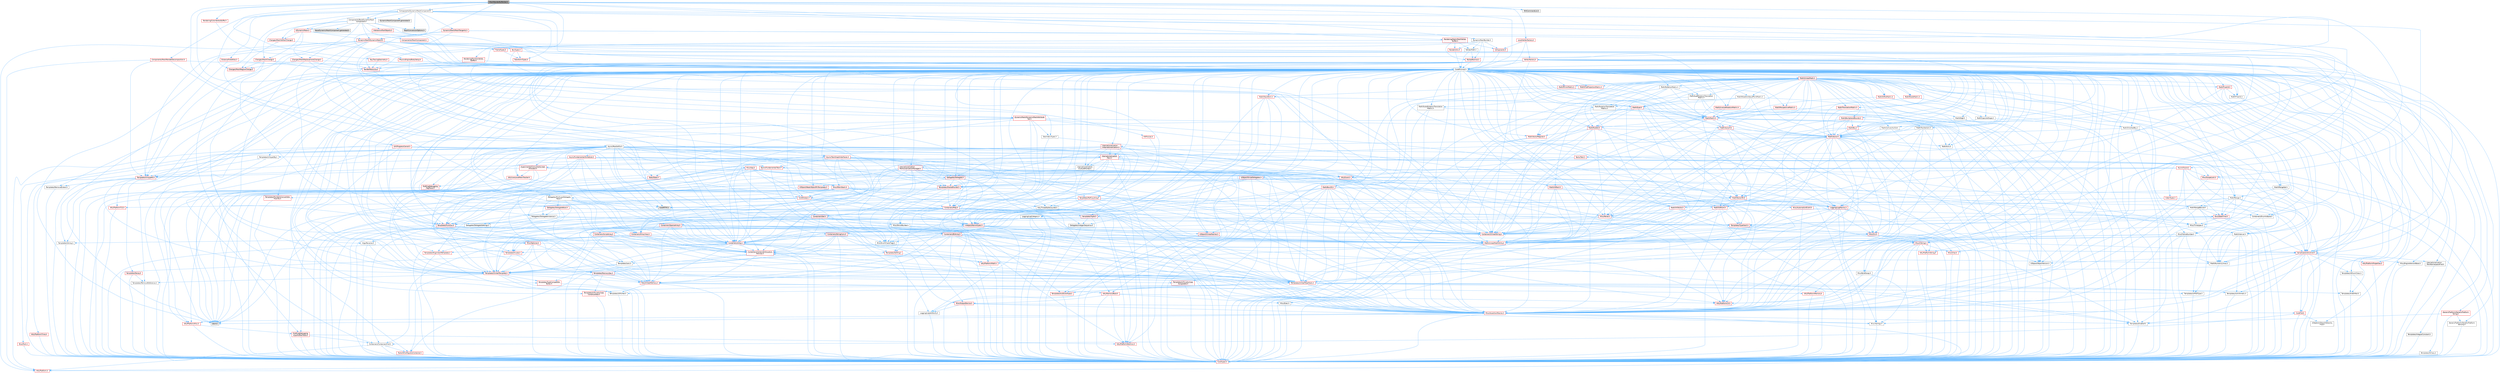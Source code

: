 digraph "MeshRenderBufferSet.h"
{
 // INTERACTIVE_SVG=YES
 // LATEX_PDF_SIZE
  bgcolor="transparent";
  edge [fontname=Helvetica,fontsize=10,labelfontname=Helvetica,labelfontsize=10];
  node [fontname=Helvetica,fontsize=10,shape=box,height=0.2,width=0.4];
  Node1 [id="Node000001",label="MeshRenderBufferSet.h",height=0.2,width=0.4,color="gray40", fillcolor="grey60", style="filled", fontcolor="black",tooltip=" "];
  Node1 -> Node2 [id="edge1_Node000001_Node000002",color="steelblue1",style="solid",tooltip=" "];
  Node2 [id="Node000002",label="CoreMinimal.h",height=0.2,width=0.4,color="grey40", fillcolor="white", style="filled",URL="$d7/d67/CoreMinimal_8h.html",tooltip=" "];
  Node2 -> Node3 [id="edge2_Node000002_Node000003",color="steelblue1",style="solid",tooltip=" "];
  Node3 [id="Node000003",label="CoreTypes.h",height=0.2,width=0.4,color="red", fillcolor="#FFF0F0", style="filled",URL="$dc/dec/CoreTypes_8h.html",tooltip=" "];
  Node3 -> Node4 [id="edge3_Node000003_Node000004",color="steelblue1",style="solid",tooltip=" "];
  Node4 [id="Node000004",label="HAL/Platform.h",height=0.2,width=0.4,color="red", fillcolor="#FFF0F0", style="filled",URL="$d9/dd0/Platform_8h.html",tooltip=" "];
  Node2 -> Node17 [id="edge4_Node000002_Node000017",color="steelblue1",style="solid",tooltip=" "];
  Node17 [id="Node000017",label="CoreFwd.h",height=0.2,width=0.4,color="red", fillcolor="#FFF0F0", style="filled",URL="$d1/d1e/CoreFwd_8h.html",tooltip=" "];
  Node17 -> Node3 [id="edge5_Node000017_Node000003",color="steelblue1",style="solid",tooltip=" "];
  Node17 -> Node18 [id="edge6_Node000017_Node000018",color="steelblue1",style="solid",tooltip=" "];
  Node18 [id="Node000018",label="Containers/ContainersFwd.h",height=0.2,width=0.4,color="grey40", fillcolor="white", style="filled",URL="$d4/d0a/ContainersFwd_8h.html",tooltip=" "];
  Node18 -> Node4 [id="edge7_Node000018_Node000004",color="steelblue1",style="solid",tooltip=" "];
  Node18 -> Node3 [id="edge8_Node000018_Node000003",color="steelblue1",style="solid",tooltip=" "];
  Node18 -> Node19 [id="edge9_Node000018_Node000019",color="steelblue1",style="solid",tooltip=" "];
  Node19 [id="Node000019",label="Traits/IsContiguousContainer.h",height=0.2,width=0.4,color="red", fillcolor="#FFF0F0", style="filled",URL="$d5/d3c/IsContiguousContainer_8h.html",tooltip=" "];
  Node19 -> Node3 [id="edge10_Node000019_Node000003",color="steelblue1",style="solid",tooltip=" "];
  Node17 -> Node23 [id="edge11_Node000017_Node000023",color="steelblue1",style="solid",tooltip=" "];
  Node23 [id="Node000023",label="UObject/UObjectHierarchy\lFwd.h",height=0.2,width=0.4,color="grey40", fillcolor="white", style="filled",URL="$d3/d13/UObjectHierarchyFwd_8h.html",tooltip=" "];
  Node2 -> Node23 [id="edge12_Node000002_Node000023",color="steelblue1",style="solid",tooltip=" "];
  Node2 -> Node18 [id="edge13_Node000002_Node000018",color="steelblue1",style="solid",tooltip=" "];
  Node2 -> Node24 [id="edge14_Node000002_Node000024",color="steelblue1",style="solid",tooltip=" "];
  Node24 [id="Node000024",label="Misc/VarArgs.h",height=0.2,width=0.4,color="grey40", fillcolor="white", style="filled",URL="$d5/d6f/VarArgs_8h.html",tooltip=" "];
  Node24 -> Node3 [id="edge15_Node000024_Node000003",color="steelblue1",style="solid",tooltip=" "];
  Node2 -> Node25 [id="edge16_Node000002_Node000025",color="steelblue1",style="solid",tooltip=" "];
  Node25 [id="Node000025",label="Logging/LogVerbosity.h",height=0.2,width=0.4,color="grey40", fillcolor="white", style="filled",URL="$d2/d8f/LogVerbosity_8h.html",tooltip=" "];
  Node25 -> Node3 [id="edge17_Node000025_Node000003",color="steelblue1",style="solid",tooltip=" "];
  Node2 -> Node26 [id="edge18_Node000002_Node000026",color="steelblue1",style="solid",tooltip=" "];
  Node26 [id="Node000026",label="Misc/OutputDevice.h",height=0.2,width=0.4,color="red", fillcolor="#FFF0F0", style="filled",URL="$d7/d32/OutputDevice_8h.html",tooltip=" "];
  Node26 -> Node17 [id="edge19_Node000026_Node000017",color="steelblue1",style="solid",tooltip=" "];
  Node26 -> Node3 [id="edge20_Node000026_Node000003",color="steelblue1",style="solid",tooltip=" "];
  Node26 -> Node25 [id="edge21_Node000026_Node000025",color="steelblue1",style="solid",tooltip=" "];
  Node26 -> Node24 [id="edge22_Node000026_Node000024",color="steelblue1",style="solid",tooltip=" "];
  Node2 -> Node32 [id="edge23_Node000002_Node000032",color="steelblue1",style="solid",tooltip=" "];
  Node32 [id="Node000032",label="HAL/PlatformCrt.h",height=0.2,width=0.4,color="red", fillcolor="#FFF0F0", style="filled",URL="$d8/d75/PlatformCrt_8h.html",tooltip=" "];
  Node2 -> Node42 [id="edge24_Node000002_Node000042",color="steelblue1",style="solid",tooltip=" "];
  Node42 [id="Node000042",label="HAL/PlatformMisc.h",height=0.2,width=0.4,color="red", fillcolor="#FFF0F0", style="filled",URL="$d0/df5/PlatformMisc_8h.html",tooltip=" "];
  Node42 -> Node3 [id="edge25_Node000042_Node000003",color="steelblue1",style="solid",tooltip=" "];
  Node42 -> Node53 [id="edge26_Node000042_Node000053",color="steelblue1",style="solid",tooltip=" "];
  Node53 [id="Node000053",label="ProfilingDebugging\l/CpuProfilerTrace.h",height=0.2,width=0.4,color="red", fillcolor="#FFF0F0", style="filled",URL="$da/dcb/CpuProfilerTrace_8h.html",tooltip=" "];
  Node53 -> Node3 [id="edge27_Node000053_Node000003",color="steelblue1",style="solid",tooltip=" "];
  Node53 -> Node18 [id="edge28_Node000053_Node000018",color="steelblue1",style="solid",tooltip=" "];
  Node53 -> Node54 [id="edge29_Node000053_Node000054",color="steelblue1",style="solid",tooltip=" "];
  Node54 [id="Node000054",label="HAL/PlatformAtomics.h",height=0.2,width=0.4,color="red", fillcolor="#FFF0F0", style="filled",URL="$d3/d36/PlatformAtomics_8h.html",tooltip=" "];
  Node54 -> Node3 [id="edge30_Node000054_Node000003",color="steelblue1",style="solid",tooltip=" "];
  Node2 -> Node61 [id="edge31_Node000002_Node000061",color="steelblue1",style="solid",tooltip=" "];
  Node61 [id="Node000061",label="Misc/AssertionMacros.h",height=0.2,width=0.4,color="red", fillcolor="#FFF0F0", style="filled",URL="$d0/dfa/AssertionMacros_8h.html",tooltip=" "];
  Node61 -> Node3 [id="edge32_Node000061_Node000003",color="steelblue1",style="solid",tooltip=" "];
  Node61 -> Node4 [id="edge33_Node000061_Node000004",color="steelblue1",style="solid",tooltip=" "];
  Node61 -> Node42 [id="edge34_Node000061_Node000042",color="steelblue1",style="solid",tooltip=" "];
  Node61 -> Node62 [id="edge35_Node000061_Node000062",color="steelblue1",style="solid",tooltip=" "];
  Node62 [id="Node000062",label="Templates/EnableIf.h",height=0.2,width=0.4,color="grey40", fillcolor="white", style="filled",URL="$d7/d60/EnableIf_8h.html",tooltip=" "];
  Node62 -> Node3 [id="edge36_Node000062_Node000003",color="steelblue1",style="solid",tooltip=" "];
  Node61 -> Node24 [id="edge37_Node000061_Node000024",color="steelblue1",style="solid",tooltip=" "];
  Node61 -> Node69 [id="edge38_Node000061_Node000069",color="steelblue1",style="solid",tooltip=" "];
  Node69 [id="Node000069",label="atomic",height=0.2,width=0.4,color="grey60", fillcolor="#E0E0E0", style="filled",tooltip=" "];
  Node2 -> Node70 [id="edge39_Node000002_Node000070",color="steelblue1",style="solid",tooltip=" "];
  Node70 [id="Node000070",label="Templates/IsPointer.h",height=0.2,width=0.4,color="grey40", fillcolor="white", style="filled",URL="$d7/d05/IsPointer_8h.html",tooltip=" "];
  Node70 -> Node3 [id="edge40_Node000070_Node000003",color="steelblue1",style="solid",tooltip=" "];
  Node2 -> Node71 [id="edge41_Node000002_Node000071",color="steelblue1",style="solid",tooltip=" "];
  Node71 [id="Node000071",label="HAL/PlatformMemory.h",height=0.2,width=0.4,color="red", fillcolor="#FFF0F0", style="filled",URL="$de/d68/PlatformMemory_8h.html",tooltip=" "];
  Node71 -> Node3 [id="edge42_Node000071_Node000003",color="steelblue1",style="solid",tooltip=" "];
  Node2 -> Node54 [id="edge43_Node000002_Node000054",color="steelblue1",style="solid",tooltip=" "];
  Node2 -> Node76 [id="edge44_Node000002_Node000076",color="steelblue1",style="solid",tooltip=" "];
  Node76 [id="Node000076",label="Misc/Exec.h",height=0.2,width=0.4,color="grey40", fillcolor="white", style="filled",URL="$de/ddb/Exec_8h.html",tooltip=" "];
  Node76 -> Node3 [id="edge45_Node000076_Node000003",color="steelblue1",style="solid",tooltip=" "];
  Node76 -> Node61 [id="edge46_Node000076_Node000061",color="steelblue1",style="solid",tooltip=" "];
  Node2 -> Node77 [id="edge47_Node000002_Node000077",color="steelblue1",style="solid",tooltip=" "];
  Node77 [id="Node000077",label="HAL/MemoryBase.h",height=0.2,width=0.4,color="red", fillcolor="#FFF0F0", style="filled",URL="$d6/d9f/MemoryBase_8h.html",tooltip=" "];
  Node77 -> Node3 [id="edge48_Node000077_Node000003",color="steelblue1",style="solid",tooltip=" "];
  Node77 -> Node54 [id="edge49_Node000077_Node000054",color="steelblue1",style="solid",tooltip=" "];
  Node77 -> Node32 [id="edge50_Node000077_Node000032",color="steelblue1",style="solid",tooltip=" "];
  Node77 -> Node76 [id="edge51_Node000077_Node000076",color="steelblue1",style="solid",tooltip=" "];
  Node77 -> Node26 [id="edge52_Node000077_Node000026",color="steelblue1",style="solid",tooltip=" "];
  Node2 -> Node87 [id="edge53_Node000002_Node000087",color="steelblue1",style="solid",tooltip=" "];
  Node87 [id="Node000087",label="HAL/UnrealMemory.h",height=0.2,width=0.4,color="red", fillcolor="#FFF0F0", style="filled",URL="$d9/d96/UnrealMemory_8h.html",tooltip=" "];
  Node87 -> Node3 [id="edge54_Node000087_Node000003",color="steelblue1",style="solid",tooltip=" "];
  Node87 -> Node77 [id="edge55_Node000087_Node000077",color="steelblue1",style="solid",tooltip=" "];
  Node87 -> Node71 [id="edge56_Node000087_Node000071",color="steelblue1",style="solid",tooltip=" "];
  Node87 -> Node70 [id="edge57_Node000087_Node000070",color="steelblue1",style="solid",tooltip=" "];
  Node2 -> Node89 [id="edge58_Node000002_Node000089",color="steelblue1",style="solid",tooltip=" "];
  Node89 [id="Node000089",label="Templates/IsArithmetic.h",height=0.2,width=0.4,color="grey40", fillcolor="white", style="filled",URL="$d2/d5d/IsArithmetic_8h.html",tooltip=" "];
  Node89 -> Node3 [id="edge59_Node000089_Node000003",color="steelblue1",style="solid",tooltip=" "];
  Node2 -> Node83 [id="edge60_Node000002_Node000083",color="steelblue1",style="solid",tooltip=" "];
  Node83 [id="Node000083",label="Templates/AndOrNot.h",height=0.2,width=0.4,color="grey40", fillcolor="white", style="filled",URL="$db/d0a/AndOrNot_8h.html",tooltip=" "];
  Node83 -> Node3 [id="edge61_Node000083_Node000003",color="steelblue1",style="solid",tooltip=" "];
  Node2 -> Node90 [id="edge62_Node000002_Node000090",color="steelblue1",style="solid",tooltip=" "];
  Node90 [id="Node000090",label="Templates/IsPODType.h",height=0.2,width=0.4,color="grey40", fillcolor="white", style="filled",URL="$d7/db1/IsPODType_8h.html",tooltip=" "];
  Node90 -> Node3 [id="edge63_Node000090_Node000003",color="steelblue1",style="solid",tooltip=" "];
  Node2 -> Node91 [id="edge64_Node000002_Node000091",color="steelblue1",style="solid",tooltip=" "];
  Node91 [id="Node000091",label="Templates/IsUECoreType.h",height=0.2,width=0.4,color="red", fillcolor="#FFF0F0", style="filled",URL="$d1/db8/IsUECoreType_8h.html",tooltip=" "];
  Node91 -> Node3 [id="edge65_Node000091_Node000003",color="steelblue1",style="solid",tooltip=" "];
  Node2 -> Node84 [id="edge66_Node000002_Node000084",color="steelblue1",style="solid",tooltip=" "];
  Node84 [id="Node000084",label="Templates/IsTriviallyCopy\lConstructible.h",height=0.2,width=0.4,color="red", fillcolor="#FFF0F0", style="filled",URL="$d3/d78/IsTriviallyCopyConstructible_8h.html",tooltip=" "];
  Node84 -> Node3 [id="edge67_Node000084_Node000003",color="steelblue1",style="solid",tooltip=" "];
  Node2 -> Node92 [id="edge68_Node000002_Node000092",color="steelblue1",style="solid",tooltip=" "];
  Node92 [id="Node000092",label="Templates/UnrealTypeTraits.h",height=0.2,width=0.4,color="red", fillcolor="#FFF0F0", style="filled",URL="$d2/d2d/UnrealTypeTraits_8h.html",tooltip=" "];
  Node92 -> Node3 [id="edge69_Node000092_Node000003",color="steelblue1",style="solid",tooltip=" "];
  Node92 -> Node70 [id="edge70_Node000092_Node000070",color="steelblue1",style="solid",tooltip=" "];
  Node92 -> Node61 [id="edge71_Node000092_Node000061",color="steelblue1",style="solid",tooltip=" "];
  Node92 -> Node83 [id="edge72_Node000092_Node000083",color="steelblue1",style="solid",tooltip=" "];
  Node92 -> Node62 [id="edge73_Node000092_Node000062",color="steelblue1",style="solid",tooltip=" "];
  Node92 -> Node89 [id="edge74_Node000092_Node000089",color="steelblue1",style="solid",tooltip=" "];
  Node92 -> Node90 [id="edge75_Node000092_Node000090",color="steelblue1",style="solid",tooltip=" "];
  Node92 -> Node91 [id="edge76_Node000092_Node000091",color="steelblue1",style="solid",tooltip=" "];
  Node92 -> Node84 [id="edge77_Node000092_Node000084",color="steelblue1",style="solid",tooltip=" "];
  Node2 -> Node62 [id="edge78_Node000002_Node000062",color="steelblue1",style="solid",tooltip=" "];
  Node2 -> Node94 [id="edge79_Node000002_Node000094",color="steelblue1",style="solid",tooltip=" "];
  Node94 [id="Node000094",label="Templates/RemoveReference.h",height=0.2,width=0.4,color="grey40", fillcolor="white", style="filled",URL="$da/dbe/RemoveReference_8h.html",tooltip=" "];
  Node94 -> Node3 [id="edge80_Node000094_Node000003",color="steelblue1",style="solid",tooltip=" "];
  Node2 -> Node95 [id="edge81_Node000002_Node000095",color="steelblue1",style="solid",tooltip=" "];
  Node95 [id="Node000095",label="Templates/IntegralConstant.h",height=0.2,width=0.4,color="grey40", fillcolor="white", style="filled",URL="$db/d1b/IntegralConstant_8h.html",tooltip=" "];
  Node95 -> Node3 [id="edge82_Node000095_Node000003",color="steelblue1",style="solid",tooltip=" "];
  Node2 -> Node96 [id="edge83_Node000002_Node000096",color="steelblue1",style="solid",tooltip=" "];
  Node96 [id="Node000096",label="Templates/IsClass.h",height=0.2,width=0.4,color="grey40", fillcolor="white", style="filled",URL="$db/dcb/IsClass_8h.html",tooltip=" "];
  Node96 -> Node3 [id="edge84_Node000096_Node000003",color="steelblue1",style="solid",tooltip=" "];
  Node2 -> Node97 [id="edge85_Node000002_Node000097",color="steelblue1",style="solid",tooltip=" "];
  Node97 [id="Node000097",label="Templates/TypeCompatible\lBytes.h",height=0.2,width=0.4,color="red", fillcolor="#FFF0F0", style="filled",URL="$df/d0a/TypeCompatibleBytes_8h.html",tooltip=" "];
  Node97 -> Node3 [id="edge86_Node000097_Node000003",color="steelblue1",style="solid",tooltip=" "];
  Node2 -> Node19 [id="edge87_Node000002_Node000019",color="steelblue1",style="solid",tooltip=" "];
  Node2 -> Node98 [id="edge88_Node000002_Node000098",color="steelblue1",style="solid",tooltip=" "];
  Node98 [id="Node000098",label="Templates/UnrealTemplate.h",height=0.2,width=0.4,color="red", fillcolor="#FFF0F0", style="filled",URL="$d4/d24/UnrealTemplate_8h.html",tooltip=" "];
  Node98 -> Node3 [id="edge89_Node000098_Node000003",color="steelblue1",style="solid",tooltip=" "];
  Node98 -> Node70 [id="edge90_Node000098_Node000070",color="steelblue1",style="solid",tooltip=" "];
  Node98 -> Node87 [id="edge91_Node000098_Node000087",color="steelblue1",style="solid",tooltip=" "];
  Node98 -> Node92 [id="edge92_Node000098_Node000092",color="steelblue1",style="solid",tooltip=" "];
  Node98 -> Node94 [id="edge93_Node000098_Node000094",color="steelblue1",style="solid",tooltip=" "];
  Node98 -> Node97 [id="edge94_Node000098_Node000097",color="steelblue1",style="solid",tooltip=" "];
  Node98 -> Node19 [id="edge95_Node000098_Node000019",color="steelblue1",style="solid",tooltip=" "];
  Node2 -> Node47 [id="edge96_Node000002_Node000047",color="steelblue1",style="solid",tooltip=" "];
  Node47 [id="Node000047",label="Math/NumericLimits.h",height=0.2,width=0.4,color="grey40", fillcolor="white", style="filled",URL="$df/d1b/NumericLimits_8h.html",tooltip=" "];
  Node47 -> Node3 [id="edge97_Node000047_Node000003",color="steelblue1",style="solid",tooltip=" "];
  Node2 -> Node102 [id="edge98_Node000002_Node000102",color="steelblue1",style="solid",tooltip=" "];
  Node102 [id="Node000102",label="HAL/PlatformMath.h",height=0.2,width=0.4,color="red", fillcolor="#FFF0F0", style="filled",URL="$dc/d53/PlatformMath_8h.html",tooltip=" "];
  Node102 -> Node3 [id="edge99_Node000102_Node000003",color="steelblue1",style="solid",tooltip=" "];
  Node2 -> Node85 [id="edge100_Node000002_Node000085",color="steelblue1",style="solid",tooltip=" "];
  Node85 [id="Node000085",label="Templates/IsTriviallyCopy\lAssignable.h",height=0.2,width=0.4,color="red", fillcolor="#FFF0F0", style="filled",URL="$d2/df2/IsTriviallyCopyAssignable_8h.html",tooltip=" "];
  Node85 -> Node3 [id="edge101_Node000085_Node000003",color="steelblue1",style="solid",tooltip=" "];
  Node2 -> Node110 [id="edge102_Node000002_Node000110",color="steelblue1",style="solid",tooltip=" "];
  Node110 [id="Node000110",label="Templates/MemoryOps.h",height=0.2,width=0.4,color="red", fillcolor="#FFF0F0", style="filled",URL="$db/dea/MemoryOps_8h.html",tooltip=" "];
  Node110 -> Node3 [id="edge103_Node000110_Node000003",color="steelblue1",style="solid",tooltip=" "];
  Node110 -> Node87 [id="edge104_Node000110_Node000087",color="steelblue1",style="solid",tooltip=" "];
  Node110 -> Node85 [id="edge105_Node000110_Node000085",color="steelblue1",style="solid",tooltip=" "];
  Node110 -> Node84 [id="edge106_Node000110_Node000084",color="steelblue1",style="solid",tooltip=" "];
  Node110 -> Node92 [id="edge107_Node000110_Node000092",color="steelblue1",style="solid",tooltip=" "];
  Node2 -> Node111 [id="edge108_Node000002_Node000111",color="steelblue1",style="solid",tooltip=" "];
  Node111 [id="Node000111",label="Containers/ContainerAllocation\lPolicies.h",height=0.2,width=0.4,color="red", fillcolor="#FFF0F0", style="filled",URL="$d7/dff/ContainerAllocationPolicies_8h.html",tooltip=" "];
  Node111 -> Node3 [id="edge109_Node000111_Node000003",color="steelblue1",style="solid",tooltip=" "];
  Node111 -> Node111 [id="edge110_Node000111_Node000111",color="steelblue1",style="solid",tooltip=" "];
  Node111 -> Node102 [id="edge111_Node000111_Node000102",color="steelblue1",style="solid",tooltip=" "];
  Node111 -> Node87 [id="edge112_Node000111_Node000087",color="steelblue1",style="solid",tooltip=" "];
  Node111 -> Node47 [id="edge113_Node000111_Node000047",color="steelblue1",style="solid",tooltip=" "];
  Node111 -> Node61 [id="edge114_Node000111_Node000061",color="steelblue1",style="solid",tooltip=" "];
  Node111 -> Node110 [id="edge115_Node000111_Node000110",color="steelblue1",style="solid",tooltip=" "];
  Node111 -> Node97 [id="edge116_Node000111_Node000097",color="steelblue1",style="solid",tooltip=" "];
  Node2 -> Node114 [id="edge117_Node000002_Node000114",color="steelblue1",style="solid",tooltip=" "];
  Node114 [id="Node000114",label="Templates/IsEnumClass.h",height=0.2,width=0.4,color="grey40", fillcolor="white", style="filled",URL="$d7/d15/IsEnumClass_8h.html",tooltip=" "];
  Node114 -> Node3 [id="edge118_Node000114_Node000003",color="steelblue1",style="solid",tooltip=" "];
  Node114 -> Node83 [id="edge119_Node000114_Node000083",color="steelblue1",style="solid",tooltip=" "];
  Node2 -> Node115 [id="edge120_Node000002_Node000115",color="steelblue1",style="solid",tooltip=" "];
  Node115 [id="Node000115",label="HAL/PlatformProperties.h",height=0.2,width=0.4,color="red", fillcolor="#FFF0F0", style="filled",URL="$d9/db0/PlatformProperties_8h.html",tooltip=" "];
  Node115 -> Node3 [id="edge121_Node000115_Node000003",color="steelblue1",style="solid",tooltip=" "];
  Node2 -> Node118 [id="edge122_Node000002_Node000118",color="steelblue1",style="solid",tooltip=" "];
  Node118 [id="Node000118",label="Misc/EngineVersionBase.h",height=0.2,width=0.4,color="grey40", fillcolor="white", style="filled",URL="$d5/d2b/EngineVersionBase_8h.html",tooltip=" "];
  Node118 -> Node3 [id="edge123_Node000118_Node000003",color="steelblue1",style="solid",tooltip=" "];
  Node2 -> Node119 [id="edge124_Node000002_Node000119",color="steelblue1",style="solid",tooltip=" "];
  Node119 [id="Node000119",label="Internationalization\l/TextNamespaceFwd.h",height=0.2,width=0.4,color="grey40", fillcolor="white", style="filled",URL="$d8/d97/TextNamespaceFwd_8h.html",tooltip=" "];
  Node119 -> Node3 [id="edge125_Node000119_Node000003",color="steelblue1",style="solid",tooltip=" "];
  Node2 -> Node120 [id="edge126_Node000002_Node000120",color="steelblue1",style="solid",tooltip=" "];
  Node120 [id="Node000120",label="Serialization/Archive.h",height=0.2,width=0.4,color="red", fillcolor="#FFF0F0", style="filled",URL="$d7/d3b/Archive_8h.html",tooltip=" "];
  Node120 -> Node17 [id="edge127_Node000120_Node000017",color="steelblue1",style="solid",tooltip=" "];
  Node120 -> Node3 [id="edge128_Node000120_Node000003",color="steelblue1",style="solid",tooltip=" "];
  Node120 -> Node115 [id="edge129_Node000120_Node000115",color="steelblue1",style="solid",tooltip=" "];
  Node120 -> Node119 [id="edge130_Node000120_Node000119",color="steelblue1",style="solid",tooltip=" "];
  Node120 -> Node61 [id="edge131_Node000120_Node000061",color="steelblue1",style="solid",tooltip=" "];
  Node120 -> Node118 [id="edge132_Node000120_Node000118",color="steelblue1",style="solid",tooltip=" "];
  Node120 -> Node24 [id="edge133_Node000120_Node000024",color="steelblue1",style="solid",tooltip=" "];
  Node120 -> Node62 [id="edge134_Node000120_Node000062",color="steelblue1",style="solid",tooltip=" "];
  Node120 -> Node114 [id="edge135_Node000120_Node000114",color="steelblue1",style="solid",tooltip=" "];
  Node120 -> Node98 [id="edge136_Node000120_Node000098",color="steelblue1",style="solid",tooltip=" "];
  Node120 -> Node123 [id="edge137_Node000120_Node000123",color="steelblue1",style="solid",tooltip=" "];
  Node123 [id="Node000123",label="UObject/ObjectVersion.h",height=0.2,width=0.4,color="grey40", fillcolor="white", style="filled",URL="$da/d63/ObjectVersion_8h.html",tooltip=" "];
  Node123 -> Node3 [id="edge138_Node000123_Node000003",color="steelblue1",style="solid",tooltip=" "];
  Node2 -> Node124 [id="edge139_Node000002_Node000124",color="steelblue1",style="solid",tooltip=" "];
  Node124 [id="Node000124",label="Templates/Less.h",height=0.2,width=0.4,color="grey40", fillcolor="white", style="filled",URL="$de/dc8/Less_8h.html",tooltip=" "];
  Node124 -> Node3 [id="edge140_Node000124_Node000003",color="steelblue1",style="solid",tooltip=" "];
  Node124 -> Node98 [id="edge141_Node000124_Node000098",color="steelblue1",style="solid",tooltip=" "];
  Node2 -> Node125 [id="edge142_Node000002_Node000125",color="steelblue1",style="solid",tooltip=" "];
  Node125 [id="Node000125",label="Templates/Sorting.h",height=0.2,width=0.4,color="red", fillcolor="#FFF0F0", style="filled",URL="$d3/d9e/Sorting_8h.html",tooltip=" "];
  Node125 -> Node3 [id="edge143_Node000125_Node000003",color="steelblue1",style="solid",tooltip=" "];
  Node125 -> Node102 [id="edge144_Node000125_Node000102",color="steelblue1",style="solid",tooltip=" "];
  Node125 -> Node124 [id="edge145_Node000125_Node000124",color="steelblue1",style="solid",tooltip=" "];
  Node2 -> Node136 [id="edge146_Node000002_Node000136",color="steelblue1",style="solid",tooltip=" "];
  Node136 [id="Node000136",label="Misc/Char.h",height=0.2,width=0.4,color="red", fillcolor="#FFF0F0", style="filled",URL="$d0/d58/Char_8h.html",tooltip=" "];
  Node136 -> Node3 [id="edge147_Node000136_Node000003",color="steelblue1",style="solid",tooltip=" "];
  Node2 -> Node139 [id="edge148_Node000002_Node000139",color="steelblue1",style="solid",tooltip=" "];
  Node139 [id="Node000139",label="GenericPlatform/GenericPlatform\lStricmp.h",height=0.2,width=0.4,color="grey40", fillcolor="white", style="filled",URL="$d2/d86/GenericPlatformStricmp_8h.html",tooltip=" "];
  Node139 -> Node3 [id="edge149_Node000139_Node000003",color="steelblue1",style="solid",tooltip=" "];
  Node2 -> Node140 [id="edge150_Node000002_Node000140",color="steelblue1",style="solid",tooltip=" "];
  Node140 [id="Node000140",label="GenericPlatform/GenericPlatform\lString.h",height=0.2,width=0.4,color="red", fillcolor="#FFF0F0", style="filled",URL="$dd/d20/GenericPlatformString_8h.html",tooltip=" "];
  Node140 -> Node3 [id="edge151_Node000140_Node000003",color="steelblue1",style="solid",tooltip=" "];
  Node140 -> Node139 [id="edge152_Node000140_Node000139",color="steelblue1",style="solid",tooltip=" "];
  Node140 -> Node62 [id="edge153_Node000140_Node000062",color="steelblue1",style="solid",tooltip=" "];
  Node2 -> Node73 [id="edge154_Node000002_Node000073",color="steelblue1",style="solid",tooltip=" "];
  Node73 [id="Node000073",label="HAL/PlatformString.h",height=0.2,width=0.4,color="red", fillcolor="#FFF0F0", style="filled",URL="$db/db5/PlatformString_8h.html",tooltip=" "];
  Node73 -> Node3 [id="edge155_Node000073_Node000003",color="steelblue1",style="solid",tooltip=" "];
  Node2 -> Node143 [id="edge156_Node000002_Node000143",color="steelblue1",style="solid",tooltip=" "];
  Node143 [id="Node000143",label="Misc/CString.h",height=0.2,width=0.4,color="red", fillcolor="#FFF0F0", style="filled",URL="$d2/d49/CString_8h.html",tooltip=" "];
  Node143 -> Node3 [id="edge157_Node000143_Node000003",color="steelblue1",style="solid",tooltip=" "];
  Node143 -> Node32 [id="edge158_Node000143_Node000032",color="steelblue1",style="solid",tooltip=" "];
  Node143 -> Node73 [id="edge159_Node000143_Node000073",color="steelblue1",style="solid",tooltip=" "];
  Node143 -> Node61 [id="edge160_Node000143_Node000061",color="steelblue1",style="solid",tooltip=" "];
  Node143 -> Node136 [id="edge161_Node000143_Node000136",color="steelblue1",style="solid",tooltip=" "];
  Node143 -> Node24 [id="edge162_Node000143_Node000024",color="steelblue1",style="solid",tooltip=" "];
  Node2 -> Node144 [id="edge163_Node000002_Node000144",color="steelblue1",style="solid",tooltip=" "];
  Node144 [id="Node000144",label="Misc/Crc.h",height=0.2,width=0.4,color="red", fillcolor="#FFF0F0", style="filled",URL="$d4/dd2/Crc_8h.html",tooltip=" "];
  Node144 -> Node3 [id="edge164_Node000144_Node000003",color="steelblue1",style="solid",tooltip=" "];
  Node144 -> Node73 [id="edge165_Node000144_Node000073",color="steelblue1",style="solid",tooltip=" "];
  Node144 -> Node61 [id="edge166_Node000144_Node000061",color="steelblue1",style="solid",tooltip=" "];
  Node144 -> Node143 [id="edge167_Node000144_Node000143",color="steelblue1",style="solid",tooltip=" "];
  Node144 -> Node136 [id="edge168_Node000144_Node000136",color="steelblue1",style="solid",tooltip=" "];
  Node144 -> Node92 [id="edge169_Node000144_Node000092",color="steelblue1",style="solid",tooltip=" "];
  Node2 -> Node135 [id="edge170_Node000002_Node000135",color="steelblue1",style="solid",tooltip=" "];
  Node135 [id="Node000135",label="Math/UnrealMathUtility.h",height=0.2,width=0.4,color="red", fillcolor="#FFF0F0", style="filled",URL="$db/db8/UnrealMathUtility_8h.html",tooltip=" "];
  Node135 -> Node3 [id="edge171_Node000135_Node000003",color="steelblue1",style="solid",tooltip=" "];
  Node135 -> Node61 [id="edge172_Node000135_Node000061",color="steelblue1",style="solid",tooltip=" "];
  Node135 -> Node102 [id="edge173_Node000135_Node000102",color="steelblue1",style="solid",tooltip=" "];
  Node2 -> Node145 [id="edge174_Node000002_Node000145",color="steelblue1",style="solid",tooltip=" "];
  Node145 [id="Node000145",label="Containers/UnrealString.h",height=0.2,width=0.4,color="red", fillcolor="#FFF0F0", style="filled",URL="$d5/dba/UnrealString_8h.html",tooltip=" "];
  Node2 -> Node149 [id="edge175_Node000002_Node000149",color="steelblue1",style="solid",tooltip=" "];
  Node149 [id="Node000149",label="Containers/Array.h",height=0.2,width=0.4,color="red", fillcolor="#FFF0F0", style="filled",URL="$df/dd0/Array_8h.html",tooltip=" "];
  Node149 -> Node3 [id="edge176_Node000149_Node000003",color="steelblue1",style="solid",tooltip=" "];
  Node149 -> Node61 [id="edge177_Node000149_Node000061",color="steelblue1",style="solid",tooltip=" "];
  Node149 -> Node87 [id="edge178_Node000149_Node000087",color="steelblue1",style="solid",tooltip=" "];
  Node149 -> Node92 [id="edge179_Node000149_Node000092",color="steelblue1",style="solid",tooltip=" "];
  Node149 -> Node98 [id="edge180_Node000149_Node000098",color="steelblue1",style="solid",tooltip=" "];
  Node149 -> Node111 [id="edge181_Node000149_Node000111",color="steelblue1",style="solid",tooltip=" "];
  Node149 -> Node120 [id="edge182_Node000149_Node000120",color="steelblue1",style="solid",tooltip=" "];
  Node149 -> Node128 [id="edge183_Node000149_Node000128",color="steelblue1",style="solid",tooltip=" "];
  Node128 [id="Node000128",label="Templates/Invoke.h",height=0.2,width=0.4,color="red", fillcolor="#FFF0F0", style="filled",URL="$d7/deb/Invoke_8h.html",tooltip=" "];
  Node128 -> Node3 [id="edge184_Node000128_Node000003",color="steelblue1",style="solid",tooltip=" "];
  Node128 -> Node98 [id="edge185_Node000128_Node000098",color="steelblue1",style="solid",tooltip=" "];
  Node149 -> Node124 [id="edge186_Node000149_Node000124",color="steelblue1",style="solid",tooltip=" "];
  Node149 -> Node125 [id="edge187_Node000149_Node000125",color="steelblue1",style="solid",tooltip=" "];
  Node149 -> Node172 [id="edge188_Node000149_Node000172",color="steelblue1",style="solid",tooltip=" "];
  Node172 [id="Node000172",label="Templates/AlignmentTemplates.h",height=0.2,width=0.4,color="red", fillcolor="#FFF0F0", style="filled",URL="$dd/d32/AlignmentTemplates_8h.html",tooltip=" "];
  Node172 -> Node3 [id="edge189_Node000172_Node000003",color="steelblue1",style="solid",tooltip=" "];
  Node172 -> Node70 [id="edge190_Node000172_Node000070",color="steelblue1",style="solid",tooltip=" "];
  Node2 -> Node173 [id="edge191_Node000002_Node000173",color="steelblue1",style="solid",tooltip=" "];
  Node173 [id="Node000173",label="Misc/FrameNumber.h",height=0.2,width=0.4,color="grey40", fillcolor="white", style="filled",URL="$dd/dbd/FrameNumber_8h.html",tooltip=" "];
  Node173 -> Node3 [id="edge192_Node000173_Node000003",color="steelblue1",style="solid",tooltip=" "];
  Node173 -> Node47 [id="edge193_Node000173_Node000047",color="steelblue1",style="solid",tooltip=" "];
  Node173 -> Node135 [id="edge194_Node000173_Node000135",color="steelblue1",style="solid",tooltip=" "];
  Node173 -> Node62 [id="edge195_Node000173_Node000062",color="steelblue1",style="solid",tooltip=" "];
  Node173 -> Node92 [id="edge196_Node000173_Node000092",color="steelblue1",style="solid",tooltip=" "];
  Node2 -> Node174 [id="edge197_Node000002_Node000174",color="steelblue1",style="solid",tooltip=" "];
  Node174 [id="Node000174",label="Misc/Timespan.h",height=0.2,width=0.4,color="grey40", fillcolor="white", style="filled",URL="$da/dd9/Timespan_8h.html",tooltip=" "];
  Node174 -> Node3 [id="edge198_Node000174_Node000003",color="steelblue1",style="solid",tooltip=" "];
  Node174 -> Node175 [id="edge199_Node000174_Node000175",color="steelblue1",style="solid",tooltip=" "];
  Node175 [id="Node000175",label="Math/Interval.h",height=0.2,width=0.4,color="grey40", fillcolor="white", style="filled",URL="$d1/d55/Interval_8h.html",tooltip=" "];
  Node175 -> Node3 [id="edge200_Node000175_Node000003",color="steelblue1",style="solid",tooltip=" "];
  Node175 -> Node89 [id="edge201_Node000175_Node000089",color="steelblue1",style="solid",tooltip=" "];
  Node175 -> Node92 [id="edge202_Node000175_Node000092",color="steelblue1",style="solid",tooltip=" "];
  Node175 -> Node47 [id="edge203_Node000175_Node000047",color="steelblue1",style="solid",tooltip=" "];
  Node175 -> Node135 [id="edge204_Node000175_Node000135",color="steelblue1",style="solid",tooltip=" "];
  Node174 -> Node135 [id="edge205_Node000174_Node000135",color="steelblue1",style="solid",tooltip=" "];
  Node174 -> Node61 [id="edge206_Node000174_Node000061",color="steelblue1",style="solid",tooltip=" "];
  Node2 -> Node176 [id="edge207_Node000002_Node000176",color="steelblue1",style="solid",tooltip=" "];
  Node176 [id="Node000176",label="Containers/StringConv.h",height=0.2,width=0.4,color="red", fillcolor="#FFF0F0", style="filled",URL="$d3/ddf/StringConv_8h.html",tooltip=" "];
  Node176 -> Node3 [id="edge208_Node000176_Node000003",color="steelblue1",style="solid",tooltip=" "];
  Node176 -> Node61 [id="edge209_Node000176_Node000061",color="steelblue1",style="solid",tooltip=" "];
  Node176 -> Node111 [id="edge210_Node000176_Node000111",color="steelblue1",style="solid",tooltip=" "];
  Node176 -> Node149 [id="edge211_Node000176_Node000149",color="steelblue1",style="solid",tooltip=" "];
  Node176 -> Node143 [id="edge212_Node000176_Node000143",color="steelblue1",style="solid",tooltip=" "];
  Node176 -> Node177 [id="edge213_Node000176_Node000177",color="steelblue1",style="solid",tooltip=" "];
  Node177 [id="Node000177",label="Templates/IsArray.h",height=0.2,width=0.4,color="grey40", fillcolor="white", style="filled",URL="$d8/d8d/IsArray_8h.html",tooltip=" "];
  Node177 -> Node3 [id="edge214_Node000177_Node000003",color="steelblue1",style="solid",tooltip=" "];
  Node176 -> Node98 [id="edge215_Node000176_Node000098",color="steelblue1",style="solid",tooltip=" "];
  Node176 -> Node92 [id="edge216_Node000176_Node000092",color="steelblue1",style="solid",tooltip=" "];
  Node176 -> Node19 [id="edge217_Node000176_Node000019",color="steelblue1",style="solid",tooltip=" "];
  Node2 -> Node178 [id="edge218_Node000002_Node000178",color="steelblue1",style="solid",tooltip=" "];
  Node178 [id="Node000178",label="UObject/UnrealNames.h",height=0.2,width=0.4,color="red", fillcolor="#FFF0F0", style="filled",URL="$d8/db1/UnrealNames_8h.html",tooltip=" "];
  Node178 -> Node3 [id="edge219_Node000178_Node000003",color="steelblue1",style="solid",tooltip=" "];
  Node2 -> Node180 [id="edge220_Node000002_Node000180",color="steelblue1",style="solid",tooltip=" "];
  Node180 [id="Node000180",label="UObject/NameTypes.h",height=0.2,width=0.4,color="red", fillcolor="#FFF0F0", style="filled",URL="$d6/d35/NameTypes_8h.html",tooltip=" "];
  Node180 -> Node3 [id="edge221_Node000180_Node000003",color="steelblue1",style="solid",tooltip=" "];
  Node180 -> Node61 [id="edge222_Node000180_Node000061",color="steelblue1",style="solid",tooltip=" "];
  Node180 -> Node87 [id="edge223_Node000180_Node000087",color="steelblue1",style="solid",tooltip=" "];
  Node180 -> Node92 [id="edge224_Node000180_Node000092",color="steelblue1",style="solid",tooltip=" "];
  Node180 -> Node98 [id="edge225_Node000180_Node000098",color="steelblue1",style="solid",tooltip=" "];
  Node180 -> Node145 [id="edge226_Node000180_Node000145",color="steelblue1",style="solid",tooltip=" "];
  Node180 -> Node176 [id="edge227_Node000180_Node000176",color="steelblue1",style="solid",tooltip=" "];
  Node180 -> Node178 [id="edge228_Node000180_Node000178",color="steelblue1",style="solid",tooltip=" "];
  Node2 -> Node188 [id="edge229_Node000002_Node000188",color="steelblue1",style="solid",tooltip=" "];
  Node188 [id="Node000188",label="Misc/Parse.h",height=0.2,width=0.4,color="red", fillcolor="#FFF0F0", style="filled",URL="$dc/d71/Parse_8h.html",tooltip=" "];
  Node188 -> Node145 [id="edge230_Node000188_Node000145",color="steelblue1",style="solid",tooltip=" "];
  Node188 -> Node3 [id="edge231_Node000188_Node000003",color="steelblue1",style="solid",tooltip=" "];
  Node188 -> Node32 [id="edge232_Node000188_Node000032",color="steelblue1",style="solid",tooltip=" "];
  Node188 -> Node49 [id="edge233_Node000188_Node000049",color="steelblue1",style="solid",tooltip=" "];
  Node49 [id="Node000049",label="Misc/EnumClassFlags.h",height=0.2,width=0.4,color="grey40", fillcolor="white", style="filled",URL="$d8/de7/EnumClassFlags_8h.html",tooltip=" "];
  Node188 -> Node189 [id="edge234_Node000188_Node000189",color="steelblue1",style="solid",tooltip=" "];
  Node189 [id="Node000189",label="Templates/Function.h",height=0.2,width=0.4,color="red", fillcolor="#FFF0F0", style="filled",URL="$df/df5/Function_8h.html",tooltip=" "];
  Node189 -> Node3 [id="edge235_Node000189_Node000003",color="steelblue1",style="solid",tooltip=" "];
  Node189 -> Node61 [id="edge236_Node000189_Node000061",color="steelblue1",style="solid",tooltip=" "];
  Node189 -> Node87 [id="edge237_Node000189_Node000087",color="steelblue1",style="solid",tooltip=" "];
  Node189 -> Node92 [id="edge238_Node000189_Node000092",color="steelblue1",style="solid",tooltip=" "];
  Node189 -> Node128 [id="edge239_Node000189_Node000128",color="steelblue1",style="solid",tooltip=" "];
  Node189 -> Node98 [id="edge240_Node000189_Node000098",color="steelblue1",style="solid",tooltip=" "];
  Node189 -> Node135 [id="edge241_Node000189_Node000135",color="steelblue1",style="solid",tooltip=" "];
  Node2 -> Node172 [id="edge242_Node000002_Node000172",color="steelblue1",style="solid",tooltip=" "];
  Node2 -> Node191 [id="edge243_Node000002_Node000191",color="steelblue1",style="solid",tooltip=" "];
  Node191 [id="Node000191",label="Misc/StructBuilder.h",height=0.2,width=0.4,color="grey40", fillcolor="white", style="filled",URL="$d9/db3/StructBuilder_8h.html",tooltip=" "];
  Node191 -> Node3 [id="edge244_Node000191_Node000003",color="steelblue1",style="solid",tooltip=" "];
  Node191 -> Node135 [id="edge245_Node000191_Node000135",color="steelblue1",style="solid",tooltip=" "];
  Node191 -> Node172 [id="edge246_Node000191_Node000172",color="steelblue1",style="solid",tooltip=" "];
  Node2 -> Node104 [id="edge247_Node000002_Node000104",color="steelblue1",style="solid",tooltip=" "];
  Node104 [id="Node000104",label="Templates/Decay.h",height=0.2,width=0.4,color="red", fillcolor="#FFF0F0", style="filled",URL="$dd/d0f/Decay_8h.html",tooltip=" "];
  Node104 -> Node3 [id="edge248_Node000104_Node000003",color="steelblue1",style="solid",tooltip=" "];
  Node104 -> Node94 [id="edge249_Node000104_Node000094",color="steelblue1",style="solid",tooltip=" "];
  Node2 -> Node192 [id="edge250_Node000002_Node000192",color="steelblue1",style="solid",tooltip=" "];
  Node192 [id="Node000192",label="Templates/PointerIsConvertible\lFromTo.h",height=0.2,width=0.4,color="red", fillcolor="#FFF0F0", style="filled",URL="$d6/d65/PointerIsConvertibleFromTo_8h.html",tooltip=" "];
  Node192 -> Node3 [id="edge251_Node000192_Node000003",color="steelblue1",style="solid",tooltip=" "];
  Node2 -> Node128 [id="edge252_Node000002_Node000128",color="steelblue1",style="solid",tooltip=" "];
  Node2 -> Node189 [id="edge253_Node000002_Node000189",color="steelblue1",style="solid",tooltip=" "];
  Node2 -> Node161 [id="edge254_Node000002_Node000161",color="steelblue1",style="solid",tooltip=" "];
  Node161 [id="Node000161",label="Templates/TypeHash.h",height=0.2,width=0.4,color="red", fillcolor="#FFF0F0", style="filled",URL="$d1/d62/TypeHash_8h.html",tooltip=" "];
  Node161 -> Node3 [id="edge255_Node000161_Node000003",color="steelblue1",style="solid",tooltip=" "];
  Node161 -> Node144 [id="edge256_Node000161_Node000144",color="steelblue1",style="solid",tooltip=" "];
  Node2 -> Node193 [id="edge257_Node000002_Node000193",color="steelblue1",style="solid",tooltip=" "];
  Node193 [id="Node000193",label="Containers/ScriptArray.h",height=0.2,width=0.4,color="red", fillcolor="#FFF0F0", style="filled",URL="$dc/daf/ScriptArray_8h.html",tooltip=" "];
  Node193 -> Node3 [id="edge258_Node000193_Node000003",color="steelblue1",style="solid",tooltip=" "];
  Node193 -> Node61 [id="edge259_Node000193_Node000061",color="steelblue1",style="solid",tooltip=" "];
  Node193 -> Node87 [id="edge260_Node000193_Node000087",color="steelblue1",style="solid",tooltip=" "];
  Node193 -> Node111 [id="edge261_Node000193_Node000111",color="steelblue1",style="solid",tooltip=" "];
  Node193 -> Node149 [id="edge262_Node000193_Node000149",color="steelblue1",style="solid",tooltip=" "];
  Node2 -> Node194 [id="edge263_Node000002_Node000194",color="steelblue1",style="solid",tooltip=" "];
  Node194 [id="Node000194",label="Containers/BitArray.h",height=0.2,width=0.4,color="red", fillcolor="#FFF0F0", style="filled",URL="$d1/de4/BitArray_8h.html",tooltip=" "];
  Node194 -> Node111 [id="edge264_Node000194_Node000111",color="steelblue1",style="solid",tooltip=" "];
  Node194 -> Node3 [id="edge265_Node000194_Node000003",color="steelblue1",style="solid",tooltip=" "];
  Node194 -> Node54 [id="edge266_Node000194_Node000054",color="steelblue1",style="solid",tooltip=" "];
  Node194 -> Node87 [id="edge267_Node000194_Node000087",color="steelblue1",style="solid",tooltip=" "];
  Node194 -> Node135 [id="edge268_Node000194_Node000135",color="steelblue1",style="solid",tooltip=" "];
  Node194 -> Node61 [id="edge269_Node000194_Node000061",color="steelblue1",style="solid",tooltip=" "];
  Node194 -> Node49 [id="edge270_Node000194_Node000049",color="steelblue1",style="solid",tooltip=" "];
  Node194 -> Node120 [id="edge271_Node000194_Node000120",color="steelblue1",style="solid",tooltip=" "];
  Node194 -> Node62 [id="edge272_Node000194_Node000062",color="steelblue1",style="solid",tooltip=" "];
  Node194 -> Node128 [id="edge273_Node000194_Node000128",color="steelblue1",style="solid",tooltip=" "];
  Node194 -> Node98 [id="edge274_Node000194_Node000098",color="steelblue1",style="solid",tooltip=" "];
  Node194 -> Node92 [id="edge275_Node000194_Node000092",color="steelblue1",style="solid",tooltip=" "];
  Node2 -> Node195 [id="edge276_Node000002_Node000195",color="steelblue1",style="solid",tooltip=" "];
  Node195 [id="Node000195",label="Containers/SparseArray.h",height=0.2,width=0.4,color="red", fillcolor="#FFF0F0", style="filled",URL="$d5/dbf/SparseArray_8h.html",tooltip=" "];
  Node195 -> Node3 [id="edge277_Node000195_Node000003",color="steelblue1",style="solid",tooltip=" "];
  Node195 -> Node61 [id="edge278_Node000195_Node000061",color="steelblue1",style="solid",tooltip=" "];
  Node195 -> Node87 [id="edge279_Node000195_Node000087",color="steelblue1",style="solid",tooltip=" "];
  Node195 -> Node92 [id="edge280_Node000195_Node000092",color="steelblue1",style="solid",tooltip=" "];
  Node195 -> Node98 [id="edge281_Node000195_Node000098",color="steelblue1",style="solid",tooltip=" "];
  Node195 -> Node111 [id="edge282_Node000195_Node000111",color="steelblue1",style="solid",tooltip=" "];
  Node195 -> Node124 [id="edge283_Node000195_Node000124",color="steelblue1",style="solid",tooltip=" "];
  Node195 -> Node149 [id="edge284_Node000195_Node000149",color="steelblue1",style="solid",tooltip=" "];
  Node195 -> Node135 [id="edge285_Node000195_Node000135",color="steelblue1",style="solid",tooltip=" "];
  Node195 -> Node193 [id="edge286_Node000195_Node000193",color="steelblue1",style="solid",tooltip=" "];
  Node195 -> Node194 [id="edge287_Node000195_Node000194",color="steelblue1",style="solid",tooltip=" "];
  Node195 -> Node145 [id="edge288_Node000195_Node000145",color="steelblue1",style="solid",tooltip=" "];
  Node2 -> Node211 [id="edge289_Node000002_Node000211",color="steelblue1",style="solid",tooltip=" "];
  Node211 [id="Node000211",label="Containers/Set.h",height=0.2,width=0.4,color="red", fillcolor="#FFF0F0", style="filled",URL="$d4/d45/Set_8h.html",tooltip=" "];
  Node211 -> Node111 [id="edge290_Node000211_Node000111",color="steelblue1",style="solid",tooltip=" "];
  Node211 -> Node195 [id="edge291_Node000211_Node000195",color="steelblue1",style="solid",tooltip=" "];
  Node211 -> Node18 [id="edge292_Node000211_Node000018",color="steelblue1",style="solid",tooltip=" "];
  Node211 -> Node135 [id="edge293_Node000211_Node000135",color="steelblue1",style="solid",tooltip=" "];
  Node211 -> Node61 [id="edge294_Node000211_Node000061",color="steelblue1",style="solid",tooltip=" "];
  Node211 -> Node191 [id="edge295_Node000211_Node000191",color="steelblue1",style="solid",tooltip=" "];
  Node211 -> Node189 [id="edge296_Node000211_Node000189",color="steelblue1",style="solid",tooltip=" "];
  Node211 -> Node125 [id="edge297_Node000211_Node000125",color="steelblue1",style="solid",tooltip=" "];
  Node211 -> Node161 [id="edge298_Node000211_Node000161",color="steelblue1",style="solid",tooltip=" "];
  Node211 -> Node98 [id="edge299_Node000211_Node000098",color="steelblue1",style="solid",tooltip=" "];
  Node2 -> Node214 [id="edge300_Node000002_Node000214",color="steelblue1",style="solid",tooltip=" "];
  Node214 [id="Node000214",label="Algo/Reverse.h",height=0.2,width=0.4,color="grey40", fillcolor="white", style="filled",URL="$d5/d93/Reverse_8h.html",tooltip=" "];
  Node214 -> Node3 [id="edge301_Node000214_Node000003",color="steelblue1",style="solid",tooltip=" "];
  Node214 -> Node98 [id="edge302_Node000214_Node000098",color="steelblue1",style="solid",tooltip=" "];
  Node2 -> Node215 [id="edge303_Node000002_Node000215",color="steelblue1",style="solid",tooltip=" "];
  Node215 [id="Node000215",label="Containers/Map.h",height=0.2,width=0.4,color="red", fillcolor="#FFF0F0", style="filled",URL="$df/d79/Map_8h.html",tooltip=" "];
  Node215 -> Node3 [id="edge304_Node000215_Node000003",color="steelblue1",style="solid",tooltip=" "];
  Node215 -> Node214 [id="edge305_Node000215_Node000214",color="steelblue1",style="solid",tooltip=" "];
  Node215 -> Node211 [id="edge306_Node000215_Node000211",color="steelblue1",style="solid",tooltip=" "];
  Node215 -> Node145 [id="edge307_Node000215_Node000145",color="steelblue1",style="solid",tooltip=" "];
  Node215 -> Node61 [id="edge308_Node000215_Node000061",color="steelblue1",style="solid",tooltip=" "];
  Node215 -> Node191 [id="edge309_Node000215_Node000191",color="steelblue1",style="solid",tooltip=" "];
  Node215 -> Node189 [id="edge310_Node000215_Node000189",color="steelblue1",style="solid",tooltip=" "];
  Node215 -> Node125 [id="edge311_Node000215_Node000125",color="steelblue1",style="solid",tooltip=" "];
  Node215 -> Node216 [id="edge312_Node000215_Node000216",color="steelblue1",style="solid",tooltip=" "];
  Node216 [id="Node000216",label="Templates/Tuple.h",height=0.2,width=0.4,color="red", fillcolor="#FFF0F0", style="filled",URL="$d2/d4f/Tuple_8h.html",tooltip=" "];
  Node216 -> Node3 [id="edge313_Node000216_Node000003",color="steelblue1",style="solid",tooltip=" "];
  Node216 -> Node98 [id="edge314_Node000216_Node000098",color="steelblue1",style="solid",tooltip=" "];
  Node216 -> Node217 [id="edge315_Node000216_Node000217",color="steelblue1",style="solid",tooltip=" "];
  Node217 [id="Node000217",label="Delegates/IntegerSequence.h",height=0.2,width=0.4,color="grey40", fillcolor="white", style="filled",URL="$d2/dcc/IntegerSequence_8h.html",tooltip=" "];
  Node217 -> Node3 [id="edge316_Node000217_Node000003",color="steelblue1",style="solid",tooltip=" "];
  Node216 -> Node128 [id="edge317_Node000216_Node000128",color="steelblue1",style="solid",tooltip=" "];
  Node216 -> Node161 [id="edge318_Node000216_Node000161",color="steelblue1",style="solid",tooltip=" "];
  Node215 -> Node98 [id="edge319_Node000215_Node000098",color="steelblue1",style="solid",tooltip=" "];
  Node215 -> Node92 [id="edge320_Node000215_Node000092",color="steelblue1",style="solid",tooltip=" "];
  Node2 -> Node219 [id="edge321_Node000002_Node000219",color="steelblue1",style="solid",tooltip=" "];
  Node219 [id="Node000219",label="Math/IntPoint.h",height=0.2,width=0.4,color="red", fillcolor="#FFF0F0", style="filled",URL="$d3/df7/IntPoint_8h.html",tooltip=" "];
  Node219 -> Node3 [id="edge322_Node000219_Node000003",color="steelblue1",style="solid",tooltip=" "];
  Node219 -> Node61 [id="edge323_Node000219_Node000061",color="steelblue1",style="solid",tooltip=" "];
  Node219 -> Node188 [id="edge324_Node000219_Node000188",color="steelblue1",style="solid",tooltip=" "];
  Node219 -> Node135 [id="edge325_Node000219_Node000135",color="steelblue1",style="solid",tooltip=" "];
  Node219 -> Node145 [id="edge326_Node000219_Node000145",color="steelblue1",style="solid",tooltip=" "];
  Node219 -> Node161 [id="edge327_Node000219_Node000161",color="steelblue1",style="solid",tooltip=" "];
  Node2 -> Node221 [id="edge328_Node000002_Node000221",color="steelblue1",style="solid",tooltip=" "];
  Node221 [id="Node000221",label="Math/IntVector.h",height=0.2,width=0.4,color="red", fillcolor="#FFF0F0", style="filled",URL="$d7/d44/IntVector_8h.html",tooltip=" "];
  Node221 -> Node3 [id="edge329_Node000221_Node000003",color="steelblue1",style="solid",tooltip=" "];
  Node221 -> Node144 [id="edge330_Node000221_Node000144",color="steelblue1",style="solid",tooltip=" "];
  Node221 -> Node188 [id="edge331_Node000221_Node000188",color="steelblue1",style="solid",tooltip=" "];
  Node221 -> Node135 [id="edge332_Node000221_Node000135",color="steelblue1",style="solid",tooltip=" "];
  Node221 -> Node145 [id="edge333_Node000221_Node000145",color="steelblue1",style="solid",tooltip=" "];
  Node2 -> Node222 [id="edge334_Node000002_Node000222",color="steelblue1",style="solid",tooltip=" "];
  Node222 [id="Node000222",label="Logging/LogCategory.h",height=0.2,width=0.4,color="grey40", fillcolor="white", style="filled",URL="$d9/d36/LogCategory_8h.html",tooltip=" "];
  Node222 -> Node3 [id="edge335_Node000222_Node000003",color="steelblue1",style="solid",tooltip=" "];
  Node222 -> Node25 [id="edge336_Node000222_Node000025",color="steelblue1",style="solid",tooltip=" "];
  Node222 -> Node180 [id="edge337_Node000222_Node000180",color="steelblue1",style="solid",tooltip=" "];
  Node2 -> Node223 [id="edge338_Node000002_Node000223",color="steelblue1",style="solid",tooltip=" "];
  Node223 [id="Node000223",label="Logging/LogMacros.h",height=0.2,width=0.4,color="red", fillcolor="#FFF0F0", style="filled",URL="$d0/d16/LogMacros_8h.html",tooltip=" "];
  Node223 -> Node145 [id="edge339_Node000223_Node000145",color="steelblue1",style="solid",tooltip=" "];
  Node223 -> Node3 [id="edge340_Node000223_Node000003",color="steelblue1",style="solid",tooltip=" "];
  Node223 -> Node222 [id="edge341_Node000223_Node000222",color="steelblue1",style="solid",tooltip=" "];
  Node223 -> Node25 [id="edge342_Node000223_Node000025",color="steelblue1",style="solid",tooltip=" "];
  Node223 -> Node61 [id="edge343_Node000223_Node000061",color="steelblue1",style="solid",tooltip=" "];
  Node223 -> Node24 [id="edge344_Node000223_Node000024",color="steelblue1",style="solid",tooltip=" "];
  Node223 -> Node62 [id="edge345_Node000223_Node000062",color="steelblue1",style="solid",tooltip=" "];
  Node2 -> Node226 [id="edge346_Node000002_Node000226",color="steelblue1",style="solid",tooltip=" "];
  Node226 [id="Node000226",label="Math/Vector2D.h",height=0.2,width=0.4,color="red", fillcolor="#FFF0F0", style="filled",URL="$d3/db0/Vector2D_8h.html",tooltip=" "];
  Node226 -> Node3 [id="edge347_Node000226_Node000003",color="steelblue1",style="solid",tooltip=" "];
  Node226 -> Node61 [id="edge348_Node000226_Node000061",color="steelblue1",style="solid",tooltip=" "];
  Node226 -> Node144 [id="edge349_Node000226_Node000144",color="steelblue1",style="solid",tooltip=" "];
  Node226 -> Node135 [id="edge350_Node000226_Node000135",color="steelblue1",style="solid",tooltip=" "];
  Node226 -> Node145 [id="edge351_Node000226_Node000145",color="steelblue1",style="solid",tooltip=" "];
  Node226 -> Node188 [id="edge352_Node000226_Node000188",color="steelblue1",style="solid",tooltip=" "];
  Node226 -> Node219 [id="edge353_Node000226_Node000219",color="steelblue1",style="solid",tooltip=" "];
  Node226 -> Node223 [id="edge354_Node000226_Node000223",color="steelblue1",style="solid",tooltip=" "];
  Node2 -> Node230 [id="edge355_Node000002_Node000230",color="steelblue1",style="solid",tooltip=" "];
  Node230 [id="Node000230",label="Math/IntRect.h",height=0.2,width=0.4,color="red", fillcolor="#FFF0F0", style="filled",URL="$d7/d53/IntRect_8h.html",tooltip=" "];
  Node230 -> Node3 [id="edge356_Node000230_Node000003",color="steelblue1",style="solid",tooltip=" "];
  Node230 -> Node135 [id="edge357_Node000230_Node000135",color="steelblue1",style="solid",tooltip=" "];
  Node230 -> Node145 [id="edge358_Node000230_Node000145",color="steelblue1",style="solid",tooltip=" "];
  Node230 -> Node219 [id="edge359_Node000230_Node000219",color="steelblue1",style="solid",tooltip=" "];
  Node230 -> Node226 [id="edge360_Node000230_Node000226",color="steelblue1",style="solid",tooltip=" "];
  Node2 -> Node231 [id="edge361_Node000002_Node000231",color="steelblue1",style="solid",tooltip=" "];
  Node231 [id="Node000231",label="Misc/ByteSwap.h",height=0.2,width=0.4,color="grey40", fillcolor="white", style="filled",URL="$dc/dd7/ByteSwap_8h.html",tooltip=" "];
  Node231 -> Node3 [id="edge362_Node000231_Node000003",color="steelblue1",style="solid",tooltip=" "];
  Node231 -> Node32 [id="edge363_Node000231_Node000032",color="steelblue1",style="solid",tooltip=" "];
  Node2 -> Node160 [id="edge364_Node000002_Node000160",color="steelblue1",style="solid",tooltip=" "];
  Node160 [id="Node000160",label="Containers/EnumAsByte.h",height=0.2,width=0.4,color="grey40", fillcolor="white", style="filled",URL="$d6/d9a/EnumAsByte_8h.html",tooltip=" "];
  Node160 -> Node3 [id="edge365_Node000160_Node000003",color="steelblue1",style="solid",tooltip=" "];
  Node160 -> Node90 [id="edge366_Node000160_Node000090",color="steelblue1",style="solid",tooltip=" "];
  Node160 -> Node161 [id="edge367_Node000160_Node000161",color="steelblue1",style="solid",tooltip=" "];
  Node2 -> Node232 [id="edge368_Node000002_Node000232",color="steelblue1",style="solid",tooltip=" "];
  Node232 [id="Node000232",label="HAL/PlatformTLS.h",height=0.2,width=0.4,color="red", fillcolor="#FFF0F0", style="filled",URL="$d0/def/PlatformTLS_8h.html",tooltip=" "];
  Node232 -> Node3 [id="edge369_Node000232_Node000003",color="steelblue1",style="solid",tooltip=" "];
  Node2 -> Node235 [id="edge370_Node000002_Node000235",color="steelblue1",style="solid",tooltip=" "];
  Node235 [id="Node000235",label="CoreGlobals.h",height=0.2,width=0.4,color="red", fillcolor="#FFF0F0", style="filled",URL="$d5/d8c/CoreGlobals_8h.html",tooltip=" "];
  Node235 -> Node145 [id="edge371_Node000235_Node000145",color="steelblue1",style="solid",tooltip=" "];
  Node235 -> Node3 [id="edge372_Node000235_Node000003",color="steelblue1",style="solid",tooltip=" "];
  Node235 -> Node232 [id="edge373_Node000235_Node000232",color="steelblue1",style="solid",tooltip=" "];
  Node235 -> Node223 [id="edge374_Node000235_Node000223",color="steelblue1",style="solid",tooltip=" "];
  Node235 -> Node49 [id="edge375_Node000235_Node000049",color="steelblue1",style="solid",tooltip=" "];
  Node235 -> Node26 [id="edge376_Node000235_Node000026",color="steelblue1",style="solid",tooltip=" "];
  Node235 -> Node53 [id="edge377_Node000235_Node000053",color="steelblue1",style="solid",tooltip=" "];
  Node235 -> Node180 [id="edge378_Node000235_Node000180",color="steelblue1",style="solid",tooltip=" "];
  Node235 -> Node69 [id="edge379_Node000235_Node000069",color="steelblue1",style="solid",tooltip=" "];
  Node2 -> Node236 [id="edge380_Node000002_Node000236",color="steelblue1",style="solid",tooltip=" "];
  Node236 [id="Node000236",label="Templates/SharedPointer.h",height=0.2,width=0.4,color="red", fillcolor="#FFF0F0", style="filled",URL="$d2/d17/SharedPointer_8h.html",tooltip=" "];
  Node236 -> Node3 [id="edge381_Node000236_Node000003",color="steelblue1",style="solid",tooltip=" "];
  Node236 -> Node192 [id="edge382_Node000236_Node000192",color="steelblue1",style="solid",tooltip=" "];
  Node236 -> Node61 [id="edge383_Node000236_Node000061",color="steelblue1",style="solid",tooltip=" "];
  Node236 -> Node87 [id="edge384_Node000236_Node000087",color="steelblue1",style="solid",tooltip=" "];
  Node236 -> Node149 [id="edge385_Node000236_Node000149",color="steelblue1",style="solid",tooltip=" "];
  Node236 -> Node215 [id="edge386_Node000236_Node000215",color="steelblue1",style="solid",tooltip=" "];
  Node236 -> Node235 [id="edge387_Node000236_Node000235",color="steelblue1",style="solid",tooltip=" "];
  Node2 -> Node241 [id="edge388_Node000002_Node000241",color="steelblue1",style="solid",tooltip=" "];
  Node241 [id="Node000241",label="Internationalization\l/CulturePointer.h",height=0.2,width=0.4,color="grey40", fillcolor="white", style="filled",URL="$d6/dbe/CulturePointer_8h.html",tooltip=" "];
  Node241 -> Node3 [id="edge389_Node000241_Node000003",color="steelblue1",style="solid",tooltip=" "];
  Node241 -> Node236 [id="edge390_Node000241_Node000236",color="steelblue1",style="solid",tooltip=" "];
  Node2 -> Node242 [id="edge391_Node000002_Node000242",color="steelblue1",style="solid",tooltip=" "];
  Node242 [id="Node000242",label="UObject/WeakObjectPtrTemplates.h",height=0.2,width=0.4,color="red", fillcolor="#FFF0F0", style="filled",URL="$d8/d3b/WeakObjectPtrTemplates_8h.html",tooltip=" "];
  Node242 -> Node3 [id="edge392_Node000242_Node000003",color="steelblue1",style="solid",tooltip=" "];
  Node242 -> Node215 [id="edge393_Node000242_Node000215",color="steelblue1",style="solid",tooltip=" "];
  Node2 -> Node245 [id="edge394_Node000002_Node000245",color="steelblue1",style="solid",tooltip=" "];
  Node245 [id="Node000245",label="Delegates/DelegateSettings.h",height=0.2,width=0.4,color="grey40", fillcolor="white", style="filled",URL="$d0/d97/DelegateSettings_8h.html",tooltip=" "];
  Node245 -> Node3 [id="edge395_Node000245_Node000003",color="steelblue1",style="solid",tooltip=" "];
  Node2 -> Node246 [id="edge396_Node000002_Node000246",color="steelblue1",style="solid",tooltip=" "];
  Node246 [id="Node000246",label="Delegates/IDelegateInstance.h",height=0.2,width=0.4,color="grey40", fillcolor="white", style="filled",URL="$d2/d10/IDelegateInstance_8h.html",tooltip=" "];
  Node246 -> Node3 [id="edge397_Node000246_Node000003",color="steelblue1",style="solid",tooltip=" "];
  Node246 -> Node161 [id="edge398_Node000246_Node000161",color="steelblue1",style="solid",tooltip=" "];
  Node246 -> Node180 [id="edge399_Node000246_Node000180",color="steelblue1",style="solid",tooltip=" "];
  Node246 -> Node245 [id="edge400_Node000246_Node000245",color="steelblue1",style="solid",tooltip=" "];
  Node2 -> Node247 [id="edge401_Node000002_Node000247",color="steelblue1",style="solid",tooltip=" "];
  Node247 [id="Node000247",label="Delegates/DelegateBase.h",height=0.2,width=0.4,color="red", fillcolor="#FFF0F0", style="filled",URL="$da/d67/DelegateBase_8h.html",tooltip=" "];
  Node247 -> Node3 [id="edge402_Node000247_Node000003",color="steelblue1",style="solid",tooltip=" "];
  Node247 -> Node111 [id="edge403_Node000247_Node000111",color="steelblue1",style="solid",tooltip=" "];
  Node247 -> Node135 [id="edge404_Node000247_Node000135",color="steelblue1",style="solid",tooltip=" "];
  Node247 -> Node180 [id="edge405_Node000247_Node000180",color="steelblue1",style="solid",tooltip=" "];
  Node247 -> Node245 [id="edge406_Node000247_Node000245",color="steelblue1",style="solid",tooltip=" "];
  Node247 -> Node246 [id="edge407_Node000247_Node000246",color="steelblue1",style="solid",tooltip=" "];
  Node2 -> Node255 [id="edge408_Node000002_Node000255",color="steelblue1",style="solid",tooltip=" "];
  Node255 [id="Node000255",label="Delegates/MulticastDelegate\lBase.h",height=0.2,width=0.4,color="grey40", fillcolor="white", style="filled",URL="$db/d16/MulticastDelegateBase_8h.html",tooltip=" "];
  Node255 -> Node239 [id="edge409_Node000255_Node000239",color="steelblue1",style="solid",tooltip=" "];
  Node239 [id="Node000239",label="AutoRTFM.h",height=0.2,width=0.4,color="grey60", fillcolor="#E0E0E0", style="filled",tooltip=" "];
  Node255 -> Node3 [id="edge410_Node000255_Node000003",color="steelblue1",style="solid",tooltip=" "];
  Node255 -> Node111 [id="edge411_Node000255_Node000111",color="steelblue1",style="solid",tooltip=" "];
  Node255 -> Node149 [id="edge412_Node000255_Node000149",color="steelblue1",style="solid",tooltip=" "];
  Node255 -> Node135 [id="edge413_Node000255_Node000135",color="steelblue1",style="solid",tooltip=" "];
  Node255 -> Node246 [id="edge414_Node000255_Node000246",color="steelblue1",style="solid",tooltip=" "];
  Node255 -> Node247 [id="edge415_Node000255_Node000247",color="steelblue1",style="solid",tooltip=" "];
  Node2 -> Node217 [id="edge416_Node000002_Node000217",color="steelblue1",style="solid",tooltip=" "];
  Node2 -> Node216 [id="edge417_Node000002_Node000216",color="steelblue1",style="solid",tooltip=" "];
  Node2 -> Node256 [id="edge418_Node000002_Node000256",color="steelblue1",style="solid",tooltip=" "];
  Node256 [id="Node000256",label="UObject/ScriptDelegates.h",height=0.2,width=0.4,color="red", fillcolor="#FFF0F0", style="filled",URL="$de/d81/ScriptDelegates_8h.html",tooltip=" "];
  Node256 -> Node149 [id="edge419_Node000256_Node000149",color="steelblue1",style="solid",tooltip=" "];
  Node256 -> Node111 [id="edge420_Node000256_Node000111",color="steelblue1",style="solid",tooltip=" "];
  Node256 -> Node145 [id="edge421_Node000256_Node000145",color="steelblue1",style="solid",tooltip=" "];
  Node256 -> Node61 [id="edge422_Node000256_Node000061",color="steelblue1",style="solid",tooltip=" "];
  Node256 -> Node236 [id="edge423_Node000256_Node000236",color="steelblue1",style="solid",tooltip=" "];
  Node256 -> Node161 [id="edge424_Node000256_Node000161",color="steelblue1",style="solid",tooltip=" "];
  Node256 -> Node92 [id="edge425_Node000256_Node000092",color="steelblue1",style="solid",tooltip=" "];
  Node256 -> Node180 [id="edge426_Node000256_Node000180",color="steelblue1",style="solid",tooltip=" "];
  Node2 -> Node258 [id="edge427_Node000002_Node000258",color="steelblue1",style="solid",tooltip=" "];
  Node258 [id="Node000258",label="Delegates/Delegate.h",height=0.2,width=0.4,color="red", fillcolor="#FFF0F0", style="filled",URL="$d4/d80/Delegate_8h.html",tooltip=" "];
  Node258 -> Node3 [id="edge428_Node000258_Node000003",color="steelblue1",style="solid",tooltip=" "];
  Node258 -> Node61 [id="edge429_Node000258_Node000061",color="steelblue1",style="solid",tooltip=" "];
  Node258 -> Node180 [id="edge430_Node000258_Node000180",color="steelblue1",style="solid",tooltip=" "];
  Node258 -> Node236 [id="edge431_Node000258_Node000236",color="steelblue1",style="solid",tooltip=" "];
  Node258 -> Node242 [id="edge432_Node000258_Node000242",color="steelblue1",style="solid",tooltip=" "];
  Node258 -> Node255 [id="edge433_Node000258_Node000255",color="steelblue1",style="solid",tooltip=" "];
  Node258 -> Node217 [id="edge434_Node000258_Node000217",color="steelblue1",style="solid",tooltip=" "];
  Node258 -> Node239 [id="edge435_Node000258_Node000239",color="steelblue1",style="solid",tooltip=" "];
  Node2 -> Node263 [id="edge436_Node000002_Node000263",color="steelblue1",style="solid",tooltip=" "];
  Node263 [id="Node000263",label="Internationalization\l/TextLocalizationManager.h",height=0.2,width=0.4,color="red", fillcolor="#FFF0F0", style="filled",URL="$d5/d2e/TextLocalizationManager_8h.html",tooltip=" "];
  Node263 -> Node149 [id="edge437_Node000263_Node000149",color="steelblue1",style="solid",tooltip=" "];
  Node263 -> Node187 [id="edge438_Node000263_Node000187",color="steelblue1",style="solid",tooltip=" "];
  Node187 [id="Node000187",label="Containers/ArrayView.h",height=0.2,width=0.4,color="red", fillcolor="#FFF0F0", style="filled",URL="$d7/df4/ArrayView_8h.html",tooltip=" "];
  Node187 -> Node3 [id="edge439_Node000187_Node000003",color="steelblue1",style="solid",tooltip=" "];
  Node187 -> Node18 [id="edge440_Node000187_Node000018",color="steelblue1",style="solid",tooltip=" "];
  Node187 -> Node61 [id="edge441_Node000187_Node000061",color="steelblue1",style="solid",tooltip=" "];
  Node187 -> Node128 [id="edge442_Node000187_Node000128",color="steelblue1",style="solid",tooltip=" "];
  Node187 -> Node92 [id="edge443_Node000187_Node000092",color="steelblue1",style="solid",tooltip=" "];
  Node187 -> Node149 [id="edge444_Node000187_Node000149",color="steelblue1",style="solid",tooltip=" "];
  Node187 -> Node135 [id="edge445_Node000187_Node000135",color="steelblue1",style="solid",tooltip=" "];
  Node263 -> Node111 [id="edge446_Node000263_Node000111",color="steelblue1",style="solid",tooltip=" "];
  Node263 -> Node215 [id="edge447_Node000263_Node000215",color="steelblue1",style="solid",tooltip=" "];
  Node263 -> Node211 [id="edge448_Node000263_Node000211",color="steelblue1",style="solid",tooltip=" "];
  Node263 -> Node145 [id="edge449_Node000263_Node000145",color="steelblue1",style="solid",tooltip=" "];
  Node263 -> Node3 [id="edge450_Node000263_Node000003",color="steelblue1",style="solid",tooltip=" "];
  Node263 -> Node258 [id="edge451_Node000263_Node000258",color="steelblue1",style="solid",tooltip=" "];
  Node263 -> Node144 [id="edge452_Node000263_Node000144",color="steelblue1",style="solid",tooltip=" "];
  Node263 -> Node49 [id="edge453_Node000263_Node000049",color="steelblue1",style="solid",tooltip=" "];
  Node263 -> Node189 [id="edge454_Node000263_Node000189",color="steelblue1",style="solid",tooltip=" "];
  Node263 -> Node236 [id="edge455_Node000263_Node000236",color="steelblue1",style="solid",tooltip=" "];
  Node263 -> Node69 [id="edge456_Node000263_Node000069",color="steelblue1",style="solid",tooltip=" "];
  Node2 -> Node204 [id="edge457_Node000002_Node000204",color="steelblue1",style="solid",tooltip=" "];
  Node204 [id="Node000204",label="Misc/Optional.h",height=0.2,width=0.4,color="red", fillcolor="#FFF0F0", style="filled",URL="$d2/dae/Optional_8h.html",tooltip=" "];
  Node204 -> Node3 [id="edge458_Node000204_Node000003",color="steelblue1",style="solid",tooltip=" "];
  Node204 -> Node61 [id="edge459_Node000204_Node000061",color="steelblue1",style="solid",tooltip=" "];
  Node204 -> Node110 [id="edge460_Node000204_Node000110",color="steelblue1",style="solid",tooltip=" "];
  Node204 -> Node98 [id="edge461_Node000204_Node000098",color="steelblue1",style="solid",tooltip=" "];
  Node204 -> Node120 [id="edge462_Node000204_Node000120",color="steelblue1",style="solid",tooltip=" "];
  Node2 -> Node177 [id="edge463_Node000002_Node000177",color="steelblue1",style="solid",tooltip=" "];
  Node2 -> Node209 [id="edge464_Node000002_Node000209",color="steelblue1",style="solid",tooltip=" "];
  Node209 [id="Node000209",label="Templates/RemoveExtent.h",height=0.2,width=0.4,color="grey40", fillcolor="white", style="filled",URL="$dc/de9/RemoveExtent_8h.html",tooltip=" "];
  Node209 -> Node3 [id="edge465_Node000209_Node000003",color="steelblue1",style="solid",tooltip=" "];
  Node2 -> Node208 [id="edge466_Node000002_Node000208",color="steelblue1",style="solid",tooltip=" "];
  Node208 [id="Node000208",label="Templates/UniquePtr.h",height=0.2,width=0.4,color="red", fillcolor="#FFF0F0", style="filled",URL="$de/d1a/UniquePtr_8h.html",tooltip=" "];
  Node208 -> Node3 [id="edge467_Node000208_Node000003",color="steelblue1",style="solid",tooltip=" "];
  Node208 -> Node98 [id="edge468_Node000208_Node000098",color="steelblue1",style="solid",tooltip=" "];
  Node208 -> Node177 [id="edge469_Node000208_Node000177",color="steelblue1",style="solid",tooltip=" "];
  Node208 -> Node209 [id="edge470_Node000208_Node000209",color="steelblue1",style="solid",tooltip=" "];
  Node2 -> Node270 [id="edge471_Node000002_Node000270",color="steelblue1",style="solid",tooltip=" "];
  Node270 [id="Node000270",label="Internationalization\l/Text.h",height=0.2,width=0.4,color="red", fillcolor="#FFF0F0", style="filled",URL="$d6/d35/Text_8h.html",tooltip=" "];
  Node270 -> Node3 [id="edge472_Node000270_Node000003",color="steelblue1",style="solid",tooltip=" "];
  Node270 -> Node54 [id="edge473_Node000270_Node000054",color="steelblue1",style="solid",tooltip=" "];
  Node270 -> Node61 [id="edge474_Node000270_Node000061",color="steelblue1",style="solid",tooltip=" "];
  Node270 -> Node49 [id="edge475_Node000270_Node000049",color="steelblue1",style="solid",tooltip=" "];
  Node270 -> Node92 [id="edge476_Node000270_Node000092",color="steelblue1",style="solid",tooltip=" "];
  Node270 -> Node149 [id="edge477_Node000270_Node000149",color="steelblue1",style="solid",tooltip=" "];
  Node270 -> Node145 [id="edge478_Node000270_Node000145",color="steelblue1",style="solid",tooltip=" "];
  Node270 -> Node160 [id="edge479_Node000270_Node000160",color="steelblue1",style="solid",tooltip=" "];
  Node270 -> Node236 [id="edge480_Node000270_Node000236",color="steelblue1",style="solid",tooltip=" "];
  Node270 -> Node241 [id="edge481_Node000270_Node000241",color="steelblue1",style="solid",tooltip=" "];
  Node270 -> Node263 [id="edge482_Node000270_Node000263",color="steelblue1",style="solid",tooltip=" "];
  Node270 -> Node204 [id="edge483_Node000270_Node000204",color="steelblue1",style="solid",tooltip=" "];
  Node270 -> Node208 [id="edge484_Node000270_Node000208",color="steelblue1",style="solid",tooltip=" "];
  Node2 -> Node207 [id="edge485_Node000002_Node000207",color="steelblue1",style="solid",tooltip=" "];
  Node207 [id="Node000207",label="Templates/UniqueObj.h",height=0.2,width=0.4,color="grey40", fillcolor="white", style="filled",URL="$da/d95/UniqueObj_8h.html",tooltip=" "];
  Node207 -> Node3 [id="edge486_Node000207_Node000003",color="steelblue1",style="solid",tooltip=" "];
  Node207 -> Node208 [id="edge487_Node000207_Node000208",color="steelblue1",style="solid",tooltip=" "];
  Node2 -> Node276 [id="edge488_Node000002_Node000276",color="steelblue1",style="solid",tooltip=" "];
  Node276 [id="Node000276",label="Internationalization\l/Internationalization.h",height=0.2,width=0.4,color="red", fillcolor="#FFF0F0", style="filled",URL="$da/de4/Internationalization_8h.html",tooltip=" "];
  Node276 -> Node149 [id="edge489_Node000276_Node000149",color="steelblue1",style="solid",tooltip=" "];
  Node276 -> Node145 [id="edge490_Node000276_Node000145",color="steelblue1",style="solid",tooltip=" "];
  Node276 -> Node3 [id="edge491_Node000276_Node000003",color="steelblue1",style="solid",tooltip=" "];
  Node276 -> Node258 [id="edge492_Node000276_Node000258",color="steelblue1",style="solid",tooltip=" "];
  Node276 -> Node241 [id="edge493_Node000276_Node000241",color="steelblue1",style="solid",tooltip=" "];
  Node276 -> Node270 [id="edge494_Node000276_Node000270",color="steelblue1",style="solid",tooltip=" "];
  Node276 -> Node236 [id="edge495_Node000276_Node000236",color="steelblue1",style="solid",tooltip=" "];
  Node276 -> Node216 [id="edge496_Node000276_Node000216",color="steelblue1",style="solid",tooltip=" "];
  Node276 -> Node207 [id="edge497_Node000276_Node000207",color="steelblue1",style="solid",tooltip=" "];
  Node276 -> Node180 [id="edge498_Node000276_Node000180",color="steelblue1",style="solid",tooltip=" "];
  Node2 -> Node277 [id="edge499_Node000002_Node000277",color="steelblue1",style="solid",tooltip=" "];
  Node277 [id="Node000277",label="Math/Vector.h",height=0.2,width=0.4,color="red", fillcolor="#FFF0F0", style="filled",URL="$d6/dbe/Vector_8h.html",tooltip=" "];
  Node277 -> Node3 [id="edge500_Node000277_Node000003",color="steelblue1",style="solid",tooltip=" "];
  Node277 -> Node61 [id="edge501_Node000277_Node000061",color="steelblue1",style="solid",tooltip=" "];
  Node277 -> Node47 [id="edge502_Node000277_Node000047",color="steelblue1",style="solid",tooltip=" "];
  Node277 -> Node144 [id="edge503_Node000277_Node000144",color="steelblue1",style="solid",tooltip=" "];
  Node277 -> Node135 [id="edge504_Node000277_Node000135",color="steelblue1",style="solid",tooltip=" "];
  Node277 -> Node145 [id="edge505_Node000277_Node000145",color="steelblue1",style="solid",tooltip=" "];
  Node277 -> Node188 [id="edge506_Node000277_Node000188",color="steelblue1",style="solid",tooltip=" "];
  Node277 -> Node219 [id="edge507_Node000277_Node000219",color="steelblue1",style="solid",tooltip=" "];
  Node277 -> Node223 [id="edge508_Node000277_Node000223",color="steelblue1",style="solid",tooltip=" "];
  Node277 -> Node226 [id="edge509_Node000277_Node000226",color="steelblue1",style="solid",tooltip=" "];
  Node277 -> Node231 [id="edge510_Node000277_Node000231",color="steelblue1",style="solid",tooltip=" "];
  Node277 -> Node270 [id="edge511_Node000277_Node000270",color="steelblue1",style="solid",tooltip=" "];
  Node277 -> Node276 [id="edge512_Node000277_Node000276",color="steelblue1",style="solid",tooltip=" "];
  Node277 -> Node221 [id="edge513_Node000277_Node000221",color="steelblue1",style="solid",tooltip=" "];
  Node277 -> Node280 [id="edge514_Node000277_Node000280",color="steelblue1",style="solid",tooltip=" "];
  Node280 [id="Node000280",label="Math/Axis.h",height=0.2,width=0.4,color="grey40", fillcolor="white", style="filled",URL="$dd/dbb/Axis_8h.html",tooltip=" "];
  Node280 -> Node3 [id="edge515_Node000280_Node000003",color="steelblue1",style="solid",tooltip=" "];
  Node277 -> Node123 [id="edge516_Node000277_Node000123",color="steelblue1",style="solid",tooltip=" "];
  Node2 -> Node281 [id="edge517_Node000002_Node000281",color="steelblue1",style="solid",tooltip=" "];
  Node281 [id="Node000281",label="Math/Vector4.h",height=0.2,width=0.4,color="red", fillcolor="#FFF0F0", style="filled",URL="$d7/d36/Vector4_8h.html",tooltip=" "];
  Node281 -> Node3 [id="edge518_Node000281_Node000003",color="steelblue1",style="solid",tooltip=" "];
  Node281 -> Node144 [id="edge519_Node000281_Node000144",color="steelblue1",style="solid",tooltip=" "];
  Node281 -> Node135 [id="edge520_Node000281_Node000135",color="steelblue1",style="solid",tooltip=" "];
  Node281 -> Node145 [id="edge521_Node000281_Node000145",color="steelblue1",style="solid",tooltip=" "];
  Node281 -> Node188 [id="edge522_Node000281_Node000188",color="steelblue1",style="solid",tooltip=" "];
  Node281 -> Node223 [id="edge523_Node000281_Node000223",color="steelblue1",style="solid",tooltip=" "];
  Node281 -> Node226 [id="edge524_Node000281_Node000226",color="steelblue1",style="solid",tooltip=" "];
  Node281 -> Node277 [id="edge525_Node000281_Node000277",color="steelblue1",style="solid",tooltip=" "];
  Node2 -> Node282 [id="edge526_Node000002_Node000282",color="steelblue1",style="solid",tooltip=" "];
  Node282 [id="Node000282",label="Math/VectorRegister.h",height=0.2,width=0.4,color="red", fillcolor="#FFF0F0", style="filled",URL="$da/d8b/VectorRegister_8h.html",tooltip=" "];
  Node282 -> Node3 [id="edge527_Node000282_Node000003",color="steelblue1",style="solid",tooltip=" "];
  Node282 -> Node135 [id="edge528_Node000282_Node000135",color="steelblue1",style="solid",tooltip=" "];
  Node2 -> Node287 [id="edge529_Node000002_Node000287",color="steelblue1",style="solid",tooltip=" "];
  Node287 [id="Node000287",label="Math/TwoVectors.h",height=0.2,width=0.4,color="grey40", fillcolor="white", style="filled",URL="$d4/db4/TwoVectors_8h.html",tooltip=" "];
  Node287 -> Node3 [id="edge530_Node000287_Node000003",color="steelblue1",style="solid",tooltip=" "];
  Node287 -> Node61 [id="edge531_Node000287_Node000061",color="steelblue1",style="solid",tooltip=" "];
  Node287 -> Node135 [id="edge532_Node000287_Node000135",color="steelblue1",style="solid",tooltip=" "];
  Node287 -> Node145 [id="edge533_Node000287_Node000145",color="steelblue1",style="solid",tooltip=" "];
  Node287 -> Node277 [id="edge534_Node000287_Node000277",color="steelblue1",style="solid",tooltip=" "];
  Node2 -> Node288 [id="edge535_Node000002_Node000288",color="steelblue1",style="solid",tooltip=" "];
  Node288 [id="Node000288",label="Math/Edge.h",height=0.2,width=0.4,color="grey40", fillcolor="white", style="filled",URL="$d5/de0/Edge_8h.html",tooltip=" "];
  Node288 -> Node3 [id="edge536_Node000288_Node000003",color="steelblue1",style="solid",tooltip=" "];
  Node288 -> Node277 [id="edge537_Node000288_Node000277",color="steelblue1",style="solid",tooltip=" "];
  Node2 -> Node123 [id="edge538_Node000002_Node000123",color="steelblue1",style="solid",tooltip=" "];
  Node2 -> Node289 [id="edge539_Node000002_Node000289",color="steelblue1",style="solid",tooltip=" "];
  Node289 [id="Node000289",label="Math/CapsuleShape.h",height=0.2,width=0.4,color="grey40", fillcolor="white", style="filled",URL="$d3/d36/CapsuleShape_8h.html",tooltip=" "];
  Node289 -> Node3 [id="edge540_Node000289_Node000003",color="steelblue1",style="solid",tooltip=" "];
  Node289 -> Node277 [id="edge541_Node000289_Node000277",color="steelblue1",style="solid",tooltip=" "];
  Node2 -> Node290 [id="edge542_Node000002_Node000290",color="steelblue1",style="solid",tooltip=" "];
  Node290 [id="Node000290",label="Math/Rotator.h",height=0.2,width=0.4,color="red", fillcolor="#FFF0F0", style="filled",URL="$d8/d3a/Rotator_8h.html",tooltip=" "];
  Node290 -> Node3 [id="edge543_Node000290_Node000003",color="steelblue1",style="solid",tooltip=" "];
  Node290 -> Node135 [id="edge544_Node000290_Node000135",color="steelblue1",style="solid",tooltip=" "];
  Node290 -> Node145 [id="edge545_Node000290_Node000145",color="steelblue1",style="solid",tooltip=" "];
  Node290 -> Node188 [id="edge546_Node000290_Node000188",color="steelblue1",style="solid",tooltip=" "];
  Node290 -> Node223 [id="edge547_Node000290_Node000223",color="steelblue1",style="solid",tooltip=" "];
  Node290 -> Node277 [id="edge548_Node000290_Node000277",color="steelblue1",style="solid",tooltip=" "];
  Node290 -> Node282 [id="edge549_Node000290_Node000282",color="steelblue1",style="solid",tooltip=" "];
  Node290 -> Node123 [id="edge550_Node000290_Node000123",color="steelblue1",style="solid",tooltip=" "];
  Node2 -> Node291 [id="edge551_Node000002_Node000291",color="steelblue1",style="solid",tooltip=" "];
  Node291 [id="Node000291",label="Misc/DateTime.h",height=0.2,width=0.4,color="red", fillcolor="#FFF0F0", style="filled",URL="$d1/de9/DateTime_8h.html",tooltip=" "];
  Node291 -> Node145 [id="edge552_Node000291_Node000145",color="steelblue1",style="solid",tooltip=" "];
  Node291 -> Node3 [id="edge553_Node000291_Node000003",color="steelblue1",style="solid",tooltip=" "];
  Node291 -> Node174 [id="edge554_Node000291_Node000174",color="steelblue1",style="solid",tooltip=" "];
  Node291 -> Node120 [id="edge555_Node000291_Node000120",color="steelblue1",style="solid",tooltip=" "];
  Node291 -> Node161 [id="edge556_Node000291_Node000161",color="steelblue1",style="solid",tooltip=" "];
  Node2 -> Node292 [id="edge557_Node000002_Node000292",color="steelblue1",style="solid",tooltip=" "];
  Node292 [id="Node000292",label="Math/RangeBound.h",height=0.2,width=0.4,color="grey40", fillcolor="white", style="filled",URL="$d7/dd8/RangeBound_8h.html",tooltip=" "];
  Node292 -> Node3 [id="edge558_Node000292_Node000003",color="steelblue1",style="solid",tooltip=" "];
  Node292 -> Node61 [id="edge559_Node000292_Node000061",color="steelblue1",style="solid",tooltip=" "];
  Node292 -> Node161 [id="edge560_Node000292_Node000161",color="steelblue1",style="solid",tooltip=" "];
  Node292 -> Node160 [id="edge561_Node000292_Node000160",color="steelblue1",style="solid",tooltip=" "];
  Node292 -> Node173 [id="edge562_Node000292_Node000173",color="steelblue1",style="solid",tooltip=" "];
  Node292 -> Node291 [id="edge563_Node000292_Node000291",color="steelblue1",style="solid",tooltip=" "];
  Node2 -> Node293 [id="edge564_Node000002_Node000293",color="steelblue1",style="solid",tooltip=" "];
  Node293 [id="Node000293",label="Misc/AutomationEvent.h",height=0.2,width=0.4,color="red", fillcolor="#FFF0F0", style="filled",URL="$d1/d26/AutomationEvent_8h.html",tooltip=" "];
  Node293 -> Node3 [id="edge565_Node000293_Node000003",color="steelblue1",style="solid",tooltip=" "];
  Node293 -> Node291 [id="edge566_Node000293_Node000291",color="steelblue1",style="solid",tooltip=" "];
  Node2 -> Node294 [id="edge567_Node000002_Node000294",color="steelblue1",style="solid",tooltip=" "];
  Node294 [id="Node000294",label="Math/Range.h",height=0.2,width=0.4,color="grey40", fillcolor="white", style="filled",URL="$d9/db6/Range_8h.html",tooltip=" "];
  Node294 -> Node3 [id="edge568_Node000294_Node000003",color="steelblue1",style="solid",tooltip=" "];
  Node294 -> Node149 [id="edge569_Node000294_Node000149",color="steelblue1",style="solid",tooltip=" "];
  Node294 -> Node61 [id="edge570_Node000294_Node000061",color="steelblue1",style="solid",tooltip=" "];
  Node294 -> Node291 [id="edge571_Node000294_Node000291",color="steelblue1",style="solid",tooltip=" "];
  Node294 -> Node292 [id="edge572_Node000294_Node000292",color="steelblue1",style="solid",tooltip=" "];
  Node294 -> Node173 [id="edge573_Node000294_Node000173",color="steelblue1",style="solid",tooltip=" "];
  Node294 -> Node120 [id="edge574_Node000294_Node000120",color="steelblue1",style="solid",tooltip=" "];
  Node2 -> Node295 [id="edge575_Node000002_Node000295",color="steelblue1",style="solid",tooltip=" "];
  Node295 [id="Node000295",label="Math/RangeSet.h",height=0.2,width=0.4,color="grey40", fillcolor="white", style="filled",URL="$dc/d21/RangeSet_8h.html",tooltip=" "];
  Node295 -> Node3 [id="edge576_Node000295_Node000003",color="steelblue1",style="solid",tooltip=" "];
  Node295 -> Node149 [id="edge577_Node000295_Node000149",color="steelblue1",style="solid",tooltip=" "];
  Node295 -> Node294 [id="edge578_Node000295_Node000294",color="steelblue1",style="solid",tooltip=" "];
  Node295 -> Node120 [id="edge579_Node000295_Node000120",color="steelblue1",style="solid",tooltip=" "];
  Node2 -> Node175 [id="edge580_Node000002_Node000175",color="steelblue1",style="solid",tooltip=" "];
  Node2 -> Node296 [id="edge581_Node000002_Node000296",color="steelblue1",style="solid",tooltip=" "];
  Node296 [id="Node000296",label="Math/Box.h",height=0.2,width=0.4,color="red", fillcolor="#FFF0F0", style="filled",URL="$de/d0f/Box_8h.html",tooltip=" "];
  Node296 -> Node3 [id="edge582_Node000296_Node000003",color="steelblue1",style="solid",tooltip=" "];
  Node296 -> Node61 [id="edge583_Node000296_Node000061",color="steelblue1",style="solid",tooltip=" "];
  Node296 -> Node135 [id="edge584_Node000296_Node000135",color="steelblue1",style="solid",tooltip=" "];
  Node296 -> Node145 [id="edge585_Node000296_Node000145",color="steelblue1",style="solid",tooltip=" "];
  Node296 -> Node277 [id="edge586_Node000296_Node000277",color="steelblue1",style="solid",tooltip=" "];
  Node2 -> Node306 [id="edge587_Node000002_Node000306",color="steelblue1",style="solid",tooltip=" "];
  Node306 [id="Node000306",label="Math/Box2D.h",height=0.2,width=0.4,color="red", fillcolor="#FFF0F0", style="filled",URL="$d3/d1c/Box2D_8h.html",tooltip=" "];
  Node306 -> Node149 [id="edge588_Node000306_Node000149",color="steelblue1",style="solid",tooltip=" "];
  Node306 -> Node145 [id="edge589_Node000306_Node000145",color="steelblue1",style="solid",tooltip=" "];
  Node306 -> Node3 [id="edge590_Node000306_Node000003",color="steelblue1",style="solid",tooltip=" "];
  Node306 -> Node135 [id="edge591_Node000306_Node000135",color="steelblue1",style="solid",tooltip=" "];
  Node306 -> Node226 [id="edge592_Node000306_Node000226",color="steelblue1",style="solid",tooltip=" "];
  Node306 -> Node61 [id="edge593_Node000306_Node000061",color="steelblue1",style="solid",tooltip=" "];
  Node306 -> Node120 [id="edge594_Node000306_Node000120",color="steelblue1",style="solid",tooltip=" "];
  Node306 -> Node91 [id="edge595_Node000306_Node000091",color="steelblue1",style="solid",tooltip=" "];
  Node306 -> Node92 [id="edge596_Node000306_Node000092",color="steelblue1",style="solid",tooltip=" "];
  Node306 -> Node180 [id="edge597_Node000306_Node000180",color="steelblue1",style="solid",tooltip=" "];
  Node306 -> Node178 [id="edge598_Node000306_Node000178",color="steelblue1",style="solid",tooltip=" "];
  Node2 -> Node307 [id="edge599_Node000002_Node000307",color="steelblue1",style="solid",tooltip=" "];
  Node307 [id="Node000307",label="Math/BoxSphereBounds.h",height=0.2,width=0.4,color="red", fillcolor="#FFF0F0", style="filled",URL="$d3/d0a/BoxSphereBounds_8h.html",tooltip=" "];
  Node307 -> Node3 [id="edge600_Node000307_Node000003",color="steelblue1",style="solid",tooltip=" "];
  Node307 -> Node135 [id="edge601_Node000307_Node000135",color="steelblue1",style="solid",tooltip=" "];
  Node307 -> Node145 [id="edge602_Node000307_Node000145",color="steelblue1",style="solid",tooltip=" "];
  Node307 -> Node223 [id="edge603_Node000307_Node000223",color="steelblue1",style="solid",tooltip=" "];
  Node307 -> Node277 [id="edge604_Node000307_Node000277",color="steelblue1",style="solid",tooltip=" "];
  Node307 -> Node296 [id="edge605_Node000307_Node000296",color="steelblue1",style="solid",tooltip=" "];
  Node2 -> Node308 [id="edge606_Node000002_Node000308",color="steelblue1",style="solid",tooltip=" "];
  Node308 [id="Node000308",label="Math/OrientedBox.h",height=0.2,width=0.4,color="grey40", fillcolor="white", style="filled",URL="$d6/db1/OrientedBox_8h.html",tooltip=" "];
  Node308 -> Node3 [id="edge607_Node000308_Node000003",color="steelblue1",style="solid",tooltip=" "];
  Node308 -> Node277 [id="edge608_Node000308_Node000277",color="steelblue1",style="solid",tooltip=" "];
  Node308 -> Node175 [id="edge609_Node000308_Node000175",color="steelblue1",style="solid",tooltip=" "];
  Node2 -> Node280 [id="edge610_Node000002_Node000280",color="steelblue1",style="solid",tooltip=" "];
  Node2 -> Node298 [id="edge611_Node000002_Node000298",color="steelblue1",style="solid",tooltip=" "];
  Node298 [id="Node000298",label="Math/Matrix.h",height=0.2,width=0.4,color="red", fillcolor="#FFF0F0", style="filled",URL="$d3/db1/Matrix_8h.html",tooltip=" "];
  Node298 -> Node3 [id="edge612_Node000298_Node000003",color="steelblue1",style="solid",tooltip=" "];
  Node298 -> Node87 [id="edge613_Node000298_Node000087",color="steelblue1",style="solid",tooltip=" "];
  Node298 -> Node135 [id="edge614_Node000298_Node000135",color="steelblue1",style="solid",tooltip=" "];
  Node298 -> Node145 [id="edge615_Node000298_Node000145",color="steelblue1",style="solid",tooltip=" "];
  Node298 -> Node277 [id="edge616_Node000298_Node000277",color="steelblue1",style="solid",tooltip=" "];
  Node298 -> Node281 [id="edge617_Node000298_Node000281",color="steelblue1",style="solid",tooltip=" "];
  Node298 -> Node290 [id="edge618_Node000298_Node000290",color="steelblue1",style="solid",tooltip=" "];
  Node298 -> Node280 [id="edge619_Node000298_Node000280",color="steelblue1",style="solid",tooltip=" "];
  Node298 -> Node123 [id="edge620_Node000298_Node000123",color="steelblue1",style="solid",tooltip=" "];
  Node2 -> Node309 [id="edge621_Node000002_Node000309",color="steelblue1",style="solid",tooltip=" "];
  Node309 [id="Node000309",label="Math/RotationTranslation\lMatrix.h",height=0.2,width=0.4,color="grey40", fillcolor="white", style="filled",URL="$d6/d6f/RotationTranslationMatrix_8h.html",tooltip=" "];
  Node309 -> Node3 [id="edge622_Node000309_Node000003",color="steelblue1",style="solid",tooltip=" "];
  Node309 -> Node135 [id="edge623_Node000309_Node000135",color="steelblue1",style="solid",tooltip=" "];
  Node309 -> Node282 [id="edge624_Node000309_Node000282",color="steelblue1",style="solid",tooltip=" "];
  Node309 -> Node298 [id="edge625_Node000309_Node000298",color="steelblue1",style="solid",tooltip=" "];
  Node2 -> Node310 [id="edge626_Node000002_Node000310",color="steelblue1",style="solid",tooltip=" "];
  Node310 [id="Node000310",label="Math/RotationAboutPointMatrix.h",height=0.2,width=0.4,color="grey40", fillcolor="white", style="filled",URL="$d9/d30/RotationAboutPointMatrix_8h.html",tooltip=" "];
  Node310 -> Node3 [id="edge627_Node000310_Node000003",color="steelblue1",style="solid",tooltip=" "];
  Node310 -> Node277 [id="edge628_Node000310_Node000277",color="steelblue1",style="solid",tooltip=" "];
  Node310 -> Node298 [id="edge629_Node000310_Node000298",color="steelblue1",style="solid",tooltip=" "];
  Node310 -> Node302 [id="edge630_Node000310_Node000302",color="steelblue1",style="solid",tooltip=" "];
  Node302 [id="Node000302",label="Math/Quat.h",height=0.2,width=0.4,color="red", fillcolor="#FFF0F0", style="filled",URL="$d9/de9/Quat_8h.html",tooltip=" "];
  Node302 -> Node3 [id="edge631_Node000302_Node000003",color="steelblue1",style="solid",tooltip=" "];
  Node302 -> Node61 [id="edge632_Node000302_Node000061",color="steelblue1",style="solid",tooltip=" "];
  Node302 -> Node135 [id="edge633_Node000302_Node000135",color="steelblue1",style="solid",tooltip=" "];
  Node302 -> Node145 [id="edge634_Node000302_Node000145",color="steelblue1",style="solid",tooltip=" "];
  Node302 -> Node223 [id="edge635_Node000302_Node000223",color="steelblue1",style="solid",tooltip=" "];
  Node302 -> Node277 [id="edge636_Node000302_Node000277",color="steelblue1",style="solid",tooltip=" "];
  Node302 -> Node282 [id="edge637_Node000302_Node000282",color="steelblue1",style="solid",tooltip=" "];
  Node302 -> Node290 [id="edge638_Node000302_Node000290",color="steelblue1",style="solid",tooltip=" "];
  Node302 -> Node298 [id="edge639_Node000302_Node000298",color="steelblue1",style="solid",tooltip=" "];
  Node302 -> Node123 [id="edge640_Node000302_Node000123",color="steelblue1",style="solid",tooltip=" "];
  Node310 -> Node309 [id="edge641_Node000310_Node000309",color="steelblue1",style="solid",tooltip=" "];
  Node2 -> Node311 [id="edge642_Node000002_Node000311",color="steelblue1",style="solid",tooltip=" "];
  Node311 [id="Node000311",label="Math/ScaleRotationTranslation\lMatrix.h",height=0.2,width=0.4,color="grey40", fillcolor="white", style="filled",URL="$db/dbe/ScaleRotationTranslationMatrix_8h.html",tooltip=" "];
  Node311 -> Node3 [id="edge643_Node000311_Node000003",color="steelblue1",style="solid",tooltip=" "];
  Node311 -> Node135 [id="edge644_Node000311_Node000135",color="steelblue1",style="solid",tooltip=" "];
  Node311 -> Node298 [id="edge645_Node000311_Node000298",color="steelblue1",style="solid",tooltip=" "];
  Node2 -> Node312 [id="edge646_Node000002_Node000312",color="steelblue1",style="solid",tooltip=" "];
  Node312 [id="Node000312",label="Math/RotationMatrix.h",height=0.2,width=0.4,color="grey40", fillcolor="white", style="filled",URL="$d9/d6a/RotationMatrix_8h.html",tooltip=" "];
  Node312 -> Node3 [id="edge647_Node000312_Node000003",color="steelblue1",style="solid",tooltip=" "];
  Node312 -> Node277 [id="edge648_Node000312_Node000277",color="steelblue1",style="solid",tooltip=" "];
  Node312 -> Node290 [id="edge649_Node000312_Node000290",color="steelblue1",style="solid",tooltip=" "];
  Node312 -> Node298 [id="edge650_Node000312_Node000298",color="steelblue1",style="solid",tooltip=" "];
  Node312 -> Node309 [id="edge651_Node000312_Node000309",color="steelblue1",style="solid",tooltip=" "];
  Node312 -> Node313 [id="edge652_Node000312_Node000313",color="steelblue1",style="solid",tooltip=" "];
  Node313 [id="Node000313",label="Math/QuatRotationTranslation\lMatrix.h",height=0.2,width=0.4,color="grey40", fillcolor="white", style="filled",URL="$df/d18/QuatRotationTranslationMatrix_8h.html",tooltip=" "];
  Node313 -> Node3 [id="edge653_Node000313_Node000003",color="steelblue1",style="solid",tooltip=" "];
  Node313 -> Node61 [id="edge654_Node000313_Node000061",color="steelblue1",style="solid",tooltip=" "];
  Node313 -> Node277 [id="edge655_Node000313_Node000277",color="steelblue1",style="solid",tooltip=" "];
  Node313 -> Node298 [id="edge656_Node000313_Node000298",color="steelblue1",style="solid",tooltip=" "];
  Node313 -> Node302 [id="edge657_Node000313_Node000302",color="steelblue1",style="solid",tooltip=" "];
  Node2 -> Node302 [id="edge658_Node000002_Node000302",color="steelblue1",style="solid",tooltip=" "];
  Node2 -> Node314 [id="edge659_Node000002_Node000314",color="steelblue1",style="solid",tooltip=" "];
  Node314 [id="Node000314",label="Math/PerspectiveMatrix.h",height=0.2,width=0.4,color="red", fillcolor="#FFF0F0", style="filled",URL="$d8/d26/PerspectiveMatrix_8h.html",tooltip=" "];
  Node314 -> Node3 [id="edge660_Node000314_Node000003",color="steelblue1",style="solid",tooltip=" "];
  Node314 -> Node135 [id="edge661_Node000314_Node000135",color="steelblue1",style="solid",tooltip=" "];
  Node314 -> Node298 [id="edge662_Node000314_Node000298",color="steelblue1",style="solid",tooltip=" "];
  Node2 -> Node315 [id="edge663_Node000002_Node000315",color="steelblue1",style="solid",tooltip=" "];
  Node315 [id="Node000315",label="Math/OrthoMatrix.h",height=0.2,width=0.4,color="red", fillcolor="#FFF0F0", style="filled",URL="$d4/d39/OrthoMatrix_8h.html",tooltip=" "];
  Node315 -> Node3 [id="edge664_Node000315_Node000003",color="steelblue1",style="solid",tooltip=" "];
  Node315 -> Node298 [id="edge665_Node000315_Node000298",color="steelblue1",style="solid",tooltip=" "];
  Node2 -> Node316 [id="edge666_Node000002_Node000316",color="steelblue1",style="solid",tooltip=" "];
  Node316 [id="Node000316",label="Math/TranslationMatrix.h",height=0.2,width=0.4,color="red", fillcolor="#FFF0F0", style="filled",URL="$d1/d34/TranslationMatrix_8h.html",tooltip=" "];
  Node316 -> Node3 [id="edge667_Node000316_Node000003",color="steelblue1",style="solid",tooltip=" "];
  Node316 -> Node277 [id="edge668_Node000316_Node000277",color="steelblue1",style="solid",tooltip=" "];
  Node316 -> Node298 [id="edge669_Node000316_Node000298",color="steelblue1",style="solid",tooltip=" "];
  Node2 -> Node313 [id="edge670_Node000002_Node000313",color="steelblue1",style="solid",tooltip=" "];
  Node2 -> Node317 [id="edge671_Node000002_Node000317",color="steelblue1",style="solid",tooltip=" "];
  Node317 [id="Node000317",label="Math/InverseRotationMatrix.h",height=0.2,width=0.4,color="red", fillcolor="#FFF0F0", style="filled",URL="$d9/db8/InverseRotationMatrix_8h.html",tooltip=" "];
  Node317 -> Node3 [id="edge672_Node000317_Node000003",color="steelblue1",style="solid",tooltip=" "];
  Node317 -> Node135 [id="edge673_Node000317_Node000135",color="steelblue1",style="solid",tooltip=" "];
  Node317 -> Node298 [id="edge674_Node000317_Node000298",color="steelblue1",style="solid",tooltip=" "];
  Node2 -> Node318 [id="edge675_Node000002_Node000318",color="steelblue1",style="solid",tooltip=" "];
  Node318 [id="Node000318",label="Math/ScaleMatrix.h",height=0.2,width=0.4,color="red", fillcolor="#FFF0F0", style="filled",URL="$d5/d4e/ScaleMatrix_8h.html",tooltip=" "];
  Node318 -> Node3 [id="edge676_Node000318_Node000003",color="steelblue1",style="solid",tooltip=" "];
  Node318 -> Node298 [id="edge677_Node000318_Node000298",color="steelblue1",style="solid",tooltip=" "];
  Node2 -> Node319 [id="edge678_Node000002_Node000319",color="steelblue1",style="solid",tooltip=" "];
  Node319 [id="Node000319",label="Math/MirrorMatrix.h",height=0.2,width=0.4,color="red", fillcolor="#FFF0F0", style="filled",URL="$d1/d9d/MirrorMatrix_8h.html",tooltip=" "];
  Node319 -> Node3 [id="edge679_Node000319_Node000003",color="steelblue1",style="solid",tooltip=" "];
  Node319 -> Node298 [id="edge680_Node000319_Node000298",color="steelblue1",style="solid",tooltip=" "];
  Node2 -> Node320 [id="edge681_Node000002_Node000320",color="steelblue1",style="solid",tooltip=" "];
  Node320 [id="Node000320",label="Math/ClipProjectionMatrix.h",height=0.2,width=0.4,color="red", fillcolor="#FFF0F0", style="filled",URL="$db/db6/ClipProjectionMatrix_8h.html",tooltip=" "];
  Node320 -> Node3 [id="edge682_Node000320_Node000003",color="steelblue1",style="solid",tooltip=" "];
  Node320 -> Node298 [id="edge683_Node000320_Node000298",color="steelblue1",style="solid",tooltip=" "];
  Node2 -> Node321 [id="edge684_Node000002_Node000321",color="steelblue1",style="solid",tooltip=" "];
  Node321 [id="Node000321",label="Math/Float32.h",height=0.2,width=0.4,color="grey40", fillcolor="white", style="filled",URL="$d4/d65/Float32_8h.html",tooltip=" "];
  Node321 -> Node3 [id="edge685_Node000321_Node000003",color="steelblue1",style="solid",tooltip=" "];
  Node2 -> Node322 [id="edge686_Node000002_Node000322",color="steelblue1",style="solid",tooltip=" "];
  Node322 [id="Node000322",label="Math/Float16.h",height=0.2,width=0.4,color="red", fillcolor="#FFF0F0", style="filled",URL="$d5/d5e/Float16_8h.html",tooltip=" "];
  Node322 -> Node3 [id="edge687_Node000322_Node000003",color="steelblue1",style="solid",tooltip=" "];
  Node322 -> Node120 [id="edge688_Node000322_Node000120",color="steelblue1",style="solid",tooltip=" "];
  Node322 -> Node135 [id="edge689_Node000322_Node000135",color="steelblue1",style="solid",tooltip=" "];
  Node322 -> Node321 [id="edge690_Node000322_Node000321",color="steelblue1",style="solid",tooltip=" "];
  Node2 -> Node301 [id="edge691_Node000002_Node000301",color="steelblue1",style="solid",tooltip=" "];
  Node301 [id="Node000301",label="Math/Transform.h",height=0.2,width=0.4,color="red", fillcolor="#FFF0F0", style="filled",URL="$de/d05/Math_2Transform_8h.html",tooltip=" "];
  Node301 -> Node3 [id="edge692_Node000301_Node000003",color="steelblue1",style="solid",tooltip=" "];
  Node301 -> Node302 [id="edge693_Node000301_Node000302",color="steelblue1",style="solid",tooltip=" "];
  Node301 -> Node91 [id="edge694_Node000301_Node000091",color="steelblue1",style="solid",tooltip=" "];
  Node301 -> Node180 [id="edge695_Node000301_Node000180",color="steelblue1",style="solid",tooltip=" "];
  Node301 -> Node178 [id="edge696_Node000301_Node000178",color="steelblue1",style="solid",tooltip=" "];
  Node2 -> Node323 [id="edge697_Node000002_Node000323",color="steelblue1",style="solid",tooltip=" "];
  Node323 [id="Node000323",label="Math/ConvexHull2d.h",height=0.2,width=0.4,color="grey40", fillcolor="white", style="filled",URL="$d1/de3/ConvexHull2d_8h.html",tooltip=" "];
  Node323 -> Node3 [id="edge698_Node000323_Node000003",color="steelblue1",style="solid",tooltip=" "];
  Node323 -> Node226 [id="edge699_Node000323_Node000226",color="steelblue1",style="solid",tooltip=" "];
  Node323 -> Node277 [id="edge700_Node000323_Node000277",color="steelblue1",style="solid",tooltip=" "];
  Node2 -> Node324 [id="edge701_Node000002_Node000324",color="steelblue1",style="solid",tooltip=" "];
  Node324 [id="Node000324",label="Math/UnrealMath.h",height=0.2,width=0.4,color="red", fillcolor="#FFF0F0", style="filled",URL="$d8/db2/UnrealMath_8h.html",tooltip=" "];
  Node324 -> Node280 [id="edge702_Node000324_Node000280",color="steelblue1",style="solid",tooltip=" "];
  Node324 -> Node296 [id="edge703_Node000324_Node000296",color="steelblue1",style="solid",tooltip=" "];
  Node324 -> Node306 [id="edge704_Node000324_Node000306",color="steelblue1",style="solid",tooltip=" "];
  Node324 -> Node307 [id="edge705_Node000324_Node000307",color="steelblue1",style="solid",tooltip=" "];
  Node324 -> Node289 [id="edge706_Node000324_Node000289",color="steelblue1",style="solid",tooltip=" "];
  Node324 -> Node320 [id="edge707_Node000324_Node000320",color="steelblue1",style="solid",tooltip=" "];
  Node324 -> Node323 [id="edge708_Node000324_Node000323",color="steelblue1",style="solid",tooltip=" "];
  Node324 -> Node288 [id="edge709_Node000324_Node000288",color="steelblue1",style="solid",tooltip=" "];
  Node324 -> Node322 [id="edge710_Node000324_Node000322",color="steelblue1",style="solid",tooltip=" "];
  Node324 -> Node321 [id="edge711_Node000324_Node000321",color="steelblue1",style="solid",tooltip=" "];
  Node324 -> Node219 [id="edge712_Node000324_Node000219",color="steelblue1",style="solid",tooltip=" "];
  Node324 -> Node230 [id="edge713_Node000324_Node000230",color="steelblue1",style="solid",tooltip=" "];
  Node324 -> Node221 [id="edge714_Node000324_Node000221",color="steelblue1",style="solid",tooltip=" "];
  Node324 -> Node175 [id="edge715_Node000324_Node000175",color="steelblue1",style="solid",tooltip=" "];
  Node324 -> Node317 [id="edge716_Node000324_Node000317",color="steelblue1",style="solid",tooltip=" "];
  Node324 -> Node298 [id="edge717_Node000324_Node000298",color="steelblue1",style="solid",tooltip=" "];
  Node324 -> Node319 [id="edge718_Node000324_Node000319",color="steelblue1",style="solid",tooltip=" "];
  Node324 -> Node47 [id="edge719_Node000324_Node000047",color="steelblue1",style="solid",tooltip=" "];
  Node324 -> Node308 [id="edge720_Node000324_Node000308",color="steelblue1",style="solid",tooltip=" "];
  Node324 -> Node315 [id="edge721_Node000324_Node000315",color="steelblue1",style="solid",tooltip=" "];
  Node324 -> Node314 [id="edge722_Node000324_Node000314",color="steelblue1",style="solid",tooltip=" "];
  Node324 -> Node302 [id="edge723_Node000324_Node000302",color="steelblue1",style="solid",tooltip=" "];
  Node324 -> Node313 [id="edge724_Node000324_Node000313",color="steelblue1",style="solid",tooltip=" "];
  Node324 -> Node294 [id="edge725_Node000324_Node000294",color="steelblue1",style="solid",tooltip=" "];
  Node324 -> Node292 [id="edge726_Node000324_Node000292",color="steelblue1",style="solid",tooltip=" "];
  Node324 -> Node295 [id="edge727_Node000324_Node000295",color="steelblue1",style="solid",tooltip=" "];
  Node324 -> Node310 [id="edge728_Node000324_Node000310",color="steelblue1",style="solid",tooltip=" "];
  Node324 -> Node312 [id="edge729_Node000324_Node000312",color="steelblue1",style="solid",tooltip=" "];
  Node324 -> Node309 [id="edge730_Node000324_Node000309",color="steelblue1",style="solid",tooltip=" "];
  Node324 -> Node290 [id="edge731_Node000324_Node000290",color="steelblue1",style="solid",tooltip=" "];
  Node324 -> Node318 [id="edge732_Node000324_Node000318",color="steelblue1",style="solid",tooltip=" "];
  Node324 -> Node311 [id="edge733_Node000324_Node000311",color="steelblue1",style="solid",tooltip=" "];
  Node324 -> Node301 [id="edge734_Node000324_Node000301",color="steelblue1",style="solid",tooltip=" "];
  Node324 -> Node316 [id="edge735_Node000324_Node000316",color="steelblue1",style="solid",tooltip=" "];
  Node324 -> Node287 [id="edge736_Node000324_Node000287",color="steelblue1",style="solid",tooltip=" "];
  Node324 -> Node135 [id="edge737_Node000324_Node000135",color="steelblue1",style="solid",tooltip=" "];
  Node324 -> Node277 [id="edge738_Node000324_Node000277",color="steelblue1",style="solid",tooltip=" "];
  Node324 -> Node226 [id="edge739_Node000324_Node000226",color="steelblue1",style="solid",tooltip=" "];
  Node324 -> Node281 [id="edge740_Node000324_Node000281",color="steelblue1",style="solid",tooltip=" "];
  Node324 -> Node282 [id="edge741_Node000324_Node000282",color="steelblue1",style="solid",tooltip=" "];
  Node1 -> Node336 [id="edge742_Node000001_Node000336",color="steelblue1",style="solid",tooltip=" "];
  Node336 [id="Node000336",label="Async/ParallelFor.h",height=0.2,width=0.4,color="grey40", fillcolor="white", style="filled",URL="$d2/da1/ParallelFor_8h.html",tooltip=" "];
  Node336 -> Node239 [id="edge743_Node000336_Node000239",color="steelblue1",style="solid",tooltip=" "];
  Node336 -> Node337 [id="edge744_Node000336_Node000337",color="steelblue1",style="solid",tooltip=" "];
  Node337 [id="Node000337",label="Async/Fundamental/Scheduler.h",height=0.2,width=0.4,color="red", fillcolor="#FFF0F0", style="filled",URL="$d7/d7f/Scheduler_8h.html",tooltip=" "];
  Node337 -> Node338 [id="edge745_Node000337_Node000338",color="steelblue1",style="solid",tooltip=" "];
  Node338 [id="Node000338",label="Async/Fundamental/Task.h",height=0.2,width=0.4,color="red", fillcolor="#FFF0F0", style="filled",URL="$d6/d93/Async_2Fundamental_2Task_8h.html",tooltip=" "];
  Node338 -> Node223 [id="edge746_Node000338_Node000223",color="steelblue1",style="solid",tooltip=" "];
  Node338 -> Node49 [id="edge747_Node000338_Node000049",color="steelblue1",style="solid",tooltip=" "];
  Node338 -> Node351 [id="edge748_Node000338_Node000351",color="steelblue1",style="solid",tooltip=" "];
  Node351 [id="Node000351",label="HAL/Event.h",height=0.2,width=0.4,color="red", fillcolor="#FFF0F0", style="filled",URL="$d6/d8d/Event_8h.html",tooltip=" "];
  Node351 -> Node3 [id="edge749_Node000351_Node000003",color="steelblue1",style="solid",tooltip=" "];
  Node351 -> Node47 [id="edge750_Node000351_Node000047",color="steelblue1",style="solid",tooltip=" "];
  Node351 -> Node174 [id="edge751_Node000351_Node000174",color="steelblue1",style="solid",tooltip=" "];
  Node351 -> Node236 [id="edge752_Node000351_Node000236",color="steelblue1",style="solid",tooltip=" "];
  Node338 -> Node3 [id="edge753_Node000338_Node000003",color="steelblue1",style="solid",tooltip=" "];
  Node338 -> Node69 [id="edge754_Node000338_Node000069",color="steelblue1",style="solid",tooltip=" "];
  Node337 -> Node149 [id="edge755_Node000337_Node000149",color="steelblue1",style="solid",tooltip=" "];
  Node337 -> Node187 [id="edge756_Node000337_Node000187",color="steelblue1",style="solid",tooltip=" "];
  Node337 -> Node111 [id="edge757_Node000337_Node000111",color="steelblue1",style="solid",tooltip=" "];
  Node337 -> Node351 [id="edge758_Node000337_Node000351",color="steelblue1",style="solid",tooltip=" "];
  Node337 -> Node61 [id="edge759_Node000337_Node000061",color="steelblue1",style="solid",tooltip=" "];
  Node337 -> Node189 [id="edge760_Node000337_Node000189",color="steelblue1",style="solid",tooltip=" "];
  Node337 -> Node208 [id="edge761_Node000337_Node000208",color="steelblue1",style="solid",tooltip=" "];
  Node337 -> Node98 [id="edge762_Node000337_Node000098",color="steelblue1",style="solid",tooltip=" "];
  Node337 -> Node92 [id="edge763_Node000337_Node000092",color="steelblue1",style="solid",tooltip=" "];
  Node337 -> Node69 [id="edge764_Node000337_Node000069",color="steelblue1",style="solid",tooltip=" "];
  Node336 -> Node338 [id="edge765_Node000336_Node000338",color="steelblue1",style="solid",tooltip=" "];
  Node336 -> Node382 [id="edge766_Node000336_Node000382",color="steelblue1",style="solid",tooltip=" "];
  Node382 [id="Node000382",label="Async/TaskGraphInterfaces.h",height=0.2,width=0.4,color="red", fillcolor="#FFF0F0", style="filled",URL="$d2/d4c/TaskGraphInterfaces_8h.html",tooltip=" "];
  Node382 -> Node3 [id="edge767_Node000382_Node000003",color="steelblue1",style="solid",tooltip=" "];
  Node382 -> Node61 [id="edge768_Node000382_Node000061",color="steelblue1",style="solid",tooltip=" "];
  Node382 -> Node111 [id="edge769_Node000382_Node000111",color="steelblue1",style="solid",tooltip=" "];
  Node382 -> Node149 [id="edge770_Node000382_Node000149",color="steelblue1",style="solid",tooltip=" "];
  Node382 -> Node145 [id="edge771_Node000382_Node000145",color="steelblue1",style="solid",tooltip=" "];
  Node382 -> Node189 [id="edge772_Node000382_Node000189",color="steelblue1",style="solid",tooltip=" "];
  Node382 -> Node258 [id="edge773_Node000382_Node000258",color="steelblue1",style="solid",tooltip=" "];
  Node382 -> Node79 [id="edge774_Node000382_Node000079",color="steelblue1",style="solid",tooltip=" "];
  Node79 [id="Node000079",label="HAL/ThreadSafeCounter.h",height=0.2,width=0.4,color="grey40", fillcolor="white", style="filled",URL="$dc/dc9/ThreadSafeCounter_8h.html",tooltip=" "];
  Node79 -> Node3 [id="edge775_Node000079_Node000003",color="steelblue1",style="solid",tooltip=" "];
  Node79 -> Node54 [id="edge776_Node000079_Node000054",color="steelblue1",style="solid",tooltip=" "];
  Node382 -> Node383 [id="edge777_Node000382_Node000383",color="steelblue1",style="solid",tooltip=" "];
  Node383 [id="Node000383",label="Stats/Stats.h",height=0.2,width=0.4,color="red", fillcolor="#FFF0F0", style="filled",URL="$dc/d09/Stats_8h.html",tooltip=" "];
  Node383 -> Node235 [id="edge778_Node000383_Node000235",color="steelblue1",style="solid",tooltip=" "];
  Node383 -> Node3 [id="edge779_Node000383_Node000003",color="steelblue1",style="solid",tooltip=" "];
  Node382 -> Node351 [id="edge780_Node000382_Node000351",color="steelblue1",style="solid",tooltip=" "];
  Node382 -> Node341 [id="edge781_Node000382_Node000341",color="steelblue1",style="solid",tooltip=" "];
  Node341 [id="Node000341",label="HAL/LowLevelMemTracker.h",height=0.2,width=0.4,color="red", fillcolor="#FFF0F0", style="filled",URL="$d0/d14/LowLevelMemTracker_8h.html",tooltip=" "];
  Node341 -> Node3 [id="edge782_Node000341_Node000003",color="steelblue1",style="solid",tooltip=" "];
  Node341 -> Node343 [id="edge783_Node000341_Node000343",color="steelblue1",style="solid",tooltip=" "];
  Node343 [id="Node000343",label="ProfilingDebugging\l/TagTrace.h",height=0.2,width=0.4,color="red", fillcolor="#FFF0F0", style="filled",URL="$de/d56/TagTrace_8h.html",tooltip=" "];
  Node343 -> Node3 [id="edge784_Node000343_Node000003",color="steelblue1",style="solid",tooltip=" "];
  Node341 -> Node239 [id="edge785_Node000341_Node000239",color="steelblue1",style="solid",tooltip=" "];
  Node382 -> Node265 [id="edge786_Node000382_Node000265",color="steelblue1",style="solid",tooltip=" "];
  Node265 [id="Node000265",label="Templates/RefCounting.h",height=0.2,width=0.4,color="red", fillcolor="#FFF0F0", style="filled",URL="$d4/d7e/RefCounting_8h.html",tooltip=" "];
  Node265 -> Node3 [id="edge787_Node000265_Node000003",color="steelblue1",style="solid",tooltip=" "];
  Node265 -> Node239 [id="edge788_Node000265_Node000239",color="steelblue1",style="solid",tooltip=" "];
  Node265 -> Node54 [id="edge789_Node000265_Node000054",color="steelblue1",style="solid",tooltip=" "];
  Node265 -> Node79 [id="edge790_Node000265_Node000079",color="steelblue1",style="solid",tooltip=" "];
  Node265 -> Node61 [id="edge791_Node000265_Node000061",color="steelblue1",style="solid",tooltip=" "];
  Node265 -> Node120 [id="edge792_Node000265_Node000120",color="steelblue1",style="solid",tooltip=" "];
  Node265 -> Node161 [id="edge793_Node000265_Node000161",color="steelblue1",style="solid",tooltip=" "];
  Node265 -> Node98 [id="edge794_Node000265_Node000098",color="steelblue1",style="solid",tooltip=" "];
  Node265 -> Node69 [id="edge795_Node000265_Node000069",color="steelblue1",style="solid",tooltip=" "];
  Node382 -> Node340 [id="edge796_Node000382_Node000340",color="steelblue1",style="solid",tooltip=" "];
  Node340 [id="Node000340",label="Experimental/ConcurrentLinear\lAllocator.h",height=0.2,width=0.4,color="red", fillcolor="#FFF0F0", style="filled",URL="$d7/d84/ConcurrentLinearAllocator_8h.html",tooltip=" "];
  Node340 -> Node69 [id="edge797_Node000340_Node000069",color="steelblue1",style="solid",tooltip=" "];
  Node340 -> Node87 [id="edge798_Node000340_Node000087",color="steelblue1",style="solid",tooltip=" "];
  Node340 -> Node341 [id="edge799_Node000340_Node000341",color="steelblue1",style="solid",tooltip=" "];
  Node340 -> Node208 [id="edge800_Node000340_Node000208",color="steelblue1",style="solid",tooltip=" "];
  Node340 -> Node92 [id="edge801_Node000340_Node000092",color="steelblue1",style="solid",tooltip=" "];
  Node340 -> Node363 [id="edge802_Node000340_Node000363",color="steelblue1",style="solid",tooltip=" "];
  Node363 [id="Node000363",label="Misc/MemStack.h",height=0.2,width=0.4,color="red", fillcolor="#FFF0F0", style="filled",URL="$d7/de0/MemStack_8h.html",tooltip=" "];
  Node363 -> Node111 [id="edge803_Node000363_Node000111",color="steelblue1",style="solid",tooltip=" "];
  Node363 -> Node235 [id="edge804_Node000363_Node000235",color="steelblue1",style="solid",tooltip=" "];
  Node363 -> Node3 [id="edge805_Node000363_Node000003",color="steelblue1",style="solid",tooltip=" "];
  Node363 -> Node77 [id="edge806_Node000363_Node000077",color="steelblue1",style="solid",tooltip=" "];
  Node363 -> Node32 [id="edge807_Node000363_Node000032",color="steelblue1",style="solid",tooltip=" "];
  Node363 -> Node79 [id="edge808_Node000363_Node000079",color="steelblue1",style="solid",tooltip=" "];
  Node363 -> Node87 [id="edge809_Node000363_Node000087",color="steelblue1",style="solid",tooltip=" "];
  Node363 -> Node135 [id="edge810_Node000363_Node000135",color="steelblue1",style="solid",tooltip=" "];
  Node363 -> Node61 [id="edge811_Node000363_Node000061",color="steelblue1",style="solid",tooltip=" "];
  Node363 -> Node172 [id="edge812_Node000363_Node000172",color="steelblue1",style="solid",tooltip=" "];
  Node363 -> Node98 [id="edge813_Node000363_Node000098",color="steelblue1",style="solid",tooltip=" "];
  Node382 -> Node363 [id="edge814_Node000382_Node000363",color="steelblue1",style="solid",tooltip=" "];
  Node382 -> Node338 [id="edge815_Node000382_Node000338",color="steelblue1",style="solid",tooltip=" "];
  Node336 -> Node149 [id="edge816_Node000336_Node000149",color="steelblue1",style="solid",tooltip=" "];
  Node336 -> Node187 [id="edge817_Node000336_Node000187",color="steelblue1",style="solid",tooltip=" "];
  Node336 -> Node235 [id="edge818_Node000336_Node000235",color="steelblue1",style="solid",tooltip=" "];
  Node336 -> Node3 [id="edge819_Node000336_Node000003",color="steelblue1",style="solid",tooltip=" "];
  Node336 -> Node340 [id="edge820_Node000336_Node000340",color="steelblue1",style="solid",tooltip=" "];
  Node336 -> Node351 [id="edge821_Node000336_Node000351",color="steelblue1",style="solid",tooltip=" "];
  Node336 -> Node341 [id="edge822_Node000336_Node000341",color="steelblue1",style="solid",tooltip=" "];
  Node336 -> Node42 [id="edge823_Node000336_Node000042",color="steelblue1",style="solid",tooltip=" "];
  Node336 -> Node378 [id="edge824_Node000336_Node000378",color="steelblue1",style="solid",tooltip=" "];
  Node378 [id="Node000378",label="HAL/PlatformTime.h",height=0.2,width=0.4,color="red", fillcolor="#FFF0F0", style="filled",URL="$de/d9f/PlatformTime_8h.html",tooltip=" "];
  Node378 -> Node3 [id="edge825_Node000378_Node000003",color="steelblue1",style="solid",tooltip=" "];
  Node336 -> Node79 [id="edge826_Node000336_Node000079",color="steelblue1",style="solid",tooltip=" "];
  Node336 -> Node135 [id="edge827_Node000336_Node000135",color="steelblue1",style="solid",tooltip=" "];
  Node336 -> Node407 [id="edge828_Node000336_Node000407",color="steelblue1",style="solid",tooltip=" "];
  Node407 [id="Node000407",label="Misc/App.h",height=0.2,width=0.4,color="red", fillcolor="#FFF0F0", style="filled",URL="$de/d8b/App_8h.html",tooltip=" "];
  Node407 -> Node149 [id="edge829_Node000407_Node000149",color="steelblue1",style="solid",tooltip=" "];
  Node407 -> Node145 [id="edge830_Node000407_Node000145",color="steelblue1",style="solid",tooltip=" "];
  Node407 -> Node235 [id="edge831_Node000407_Node000235",color="steelblue1",style="solid",tooltip=" "];
  Node407 -> Node3 [id="edge832_Node000407_Node000003",color="steelblue1",style="solid",tooltip=" "];
  Node407 -> Node258 [id="edge833_Node000407_Node000258",color="steelblue1",style="solid",tooltip=" "];
  Node407 -> Node32 [id="edge834_Node000407_Node000032",color="steelblue1",style="solid",tooltip=" "];
  Node407 -> Node42 [id="edge835_Node000407_Node000042",color="steelblue1",style="solid",tooltip=" "];
  Node407 -> Node143 [id="edge836_Node000407_Node000143",color="steelblue1",style="solid",tooltip=" "];
  Node407 -> Node204 [id="edge837_Node000407_Node000204",color="steelblue1",style="solid",tooltip=" "];
  Node407 -> Node188 [id="edge838_Node000407_Node000188",color="steelblue1",style="solid",tooltip=" "];
  Node407 -> Node98 [id="edge839_Node000407_Node000098",color="steelblue1",style="solid",tooltip=" "];
  Node407 -> Node180 [id="edge840_Node000407_Node000180",color="steelblue1",style="solid",tooltip=" "];
  Node407 -> Node69 [id="edge841_Node000407_Node000069",color="steelblue1",style="solid",tooltip=" "];
  Node336 -> Node61 [id="edge842_Node000336_Node000061",color="steelblue1",style="solid",tooltip=" "];
  Node336 -> Node49 [id="edge843_Node000336_Node000049",color="steelblue1",style="solid",tooltip=" "];
  Node336 -> Node418 [id="edge844_Node000336_Node000418",color="steelblue1",style="solid",tooltip=" "];
  Node418 [id="Node000418",label="Misc/Fork.h",height=0.2,width=0.4,color="red", fillcolor="#FFF0F0", style="filled",URL="$da/d62/Fork_8h.html",tooltip=" "];
  Node418 -> Node3 [id="edge845_Node000418_Node000003",color="steelblue1",style="solid",tooltip=" "];
  Node336 -> Node363 [id="edge846_Node000336_Node000363",color="steelblue1",style="solid",tooltip=" "];
  Node336 -> Node174 [id="edge847_Node000336_Node000174",color="steelblue1",style="solid",tooltip=" "];
  Node336 -> Node53 [id="edge848_Node000336_Node000053",color="steelblue1",style="solid",tooltip=" "];
  Node336 -> Node343 [id="edge849_Node000336_Node000343",color="steelblue1",style="solid",tooltip=" "];
  Node336 -> Node383 [id="edge850_Node000336_Node000383",color="steelblue1",style="solid",tooltip=" "];
  Node336 -> Node189 [id="edge851_Node000336_Node000189",color="steelblue1",style="solid",tooltip=" "];
  Node336 -> Node265 [id="edge852_Node000336_Node000265",color="steelblue1",style="solid",tooltip=" "];
  Node336 -> Node236 [id="edge853_Node000336_Node000236",color="steelblue1",style="solid",tooltip=" "];
  Node336 -> Node98 [id="edge854_Node000336_Node000098",color="steelblue1",style="solid",tooltip=" "];
  Node336 -> Node69 [id="edge855_Node000336_Node000069",color="steelblue1",style="solid",tooltip=" "];
  Node1 -> Node419 [id="edge856_Node000001_Node000419",color="steelblue1",style="solid",tooltip=" "];
  Node419 [id="Node000419",label="Components/BaseDynamicMesh\lComponent.h",height=0.2,width=0.4,color="grey40", fillcolor="white", style="filled",URL="$d3/df4/BaseDynamicMeshComponent_8h.html",tooltip=" "];
  Node419 -> Node2 [id="edge857_Node000419_Node000002",color="steelblue1",style="solid",tooltip=" "];
  Node419 -> Node420 [id="edge858_Node000419_Node000420",color="steelblue1",style="solid",tooltip=" "];
  Node420 [id="Node000420",label="Components/MeshComponent.h",height=0.2,width=0.4,color="red", fillcolor="#FFF0F0", style="filled",URL="$dd/d57/MeshComponent_8h.html",tooltip=" "];
  Node420 -> Node2 [id="edge859_Node000420_Node000002",color="steelblue1",style="solid",tooltip=" "];
  Node419 -> Node686 [id="edge860_Node000419_Node000686",color="steelblue1",style="solid",tooltip=" "];
  Node686 [id="Node000686",label="InteractiveToolObjects.h",height=0.2,width=0.4,color="red", fillcolor="#FFF0F0", style="filled",URL="$d6/d81/InteractiveToolObjects_8h.html",tooltip=" "];
  Node686 -> Node2 [id="edge861_Node000686_Node000002",color="steelblue1",style="solid",tooltip=" "];
  Node419 -> Node688 [id="edge862_Node000419_Node000688",color="steelblue1",style="solid",tooltip=" "];
  Node688 [id="Node000688",label="Changes/MeshVertexChange.h",height=0.2,width=0.4,color="red", fillcolor="#FFF0F0", style="filled",URL="$db/dd7/MeshVertexChange_8h.html",tooltip=" "];
  Node688 -> Node689 [id="edge863_Node000688_Node000689",color="steelblue1",style="solid",tooltip=" "];
  Node689 [id="Node000689",label="Changes/MeshRegionChange.h",height=0.2,width=0.4,color="red", fillcolor="#FFF0F0", style="filled",URL="$d4/dd7/MeshRegionChange_8h.html",tooltip=" "];
  Node688 -> Node2 [id="edge864_Node000688_Node000002",color="steelblue1",style="solid",tooltip=" "];
  Node419 -> Node699 [id="edge865_Node000419_Node000699",color="steelblue1",style="solid",tooltip=" "];
  Node699 [id="Node000699",label="Changes/MeshChange.h",height=0.2,width=0.4,color="red", fillcolor="#FFF0F0", style="filled",URL="$de/d27/MeshChange_8h.html",tooltip=" "];
  Node699 -> Node689 [id="edge866_Node000699_Node000689",color="steelblue1",style="solid",tooltip=" "];
  Node699 -> Node145 [id="edge867_Node000699_Node000145",color="steelblue1",style="solid",tooltip=" "];
  Node699 -> Node2 [id="edge868_Node000699_Node000002",color="steelblue1",style="solid",tooltip=" "];
  Node699 -> Node189 [id="edge869_Node000699_Node000189",color="steelblue1",style="solid",tooltip=" "];
  Node699 -> Node208 [id="edge870_Node000699_Node000208",color="steelblue1",style="solid",tooltip=" "];
  Node419 -> Node732 [id="edge871_Node000419_Node000732",color="steelblue1",style="solid",tooltip=" "];
  Node732 [id="Node000732",label="Changes/MeshReplacementChange.h",height=0.2,width=0.4,color="red", fillcolor="#FFF0F0", style="filled",URL="$d7/dcb/MeshReplacementChange_8h.html",tooltip=" "];
  Node732 -> Node689 [id="edge872_Node000732_Node000689",color="steelblue1",style="solid",tooltip=" "];
  Node732 -> Node145 [id="edge873_Node000732_Node000145",color="steelblue1",style="solid",tooltip=" "];
  Node732 -> Node2 [id="edge874_Node000732_Node000002",color="steelblue1",style="solid",tooltip=" "];
  Node732 -> Node189 [id="edge875_Node000732_Node000189",color="steelblue1",style="solid",tooltip=" "];
  Node732 -> Node236 [id="edge876_Node000732_Node000236",color="steelblue1",style="solid",tooltip=" "];
  Node419 -> Node734 [id="edge877_Node000419_Node000734",color="steelblue1",style="solid",tooltip=" "];
  Node734 [id="Node000734",label="MeshConversionOptions.h",height=0.2,width=0.4,color="grey60", fillcolor="#E0E0E0", style="filled",tooltip=" "];
  Node419 -> Node702 [id="edge878_Node000419_Node000702",color="steelblue1",style="solid",tooltip=" "];
  Node702 [id="Node000702",label="DynamicMesh/DynamicMesh3.h",height=0.2,width=0.4,color="red", fillcolor="#FFF0F0", style="filled",URL="$d5/d34/DynamicMesh3_8h.html",tooltip=" "];
  Node702 -> Node703 [id="edge879_Node000702_Node000703",color="steelblue1",style="solid",tooltip=" "];
  Node703 [id="Node000703",label="BoxTypes.h",height=0.2,width=0.4,color="red", fillcolor="#FFF0F0", style="filled",URL="$d2/da2/BoxTypes_8h.html",tooltip=" "];
  Node703 -> Node296 [id="edge880_Node000703_Node000296",color="steelblue1",style="solid",tooltip=" "];
  Node703 -> Node306 [id="edge881_Node000703_Node000306",color="steelblue1",style="solid",tooltip=" "];
  Node703 -> Node704 [id="edge882_Node000703_Node000704",color="steelblue1",style="solid",tooltip=" "];
  Node704 [id="Node000704",label="TransformTypes.h",height=0.2,width=0.4,color="red", fillcolor="#FFF0F0", style="filled",URL="$d3/d28/TransformTypes_8h.html",tooltip=" "];
  Node704 -> Node2 [id="edge883_Node000704_Node000002",color="steelblue1",style="solid",tooltip=" "];
  Node702 -> Node149 [id="edge884_Node000702_Node000149",color="steelblue1",style="solid",tooltip=" "];
  Node702 -> Node187 [id="edge885_Node000702_Node000187",color="steelblue1",style="solid",tooltip=" "];
  Node702 -> Node145 [id="edge886_Node000702_Node000145",color="steelblue1",style="solid",tooltip=" "];
  Node702 -> Node709 [id="edge887_Node000702_Node000709",color="steelblue1",style="solid",tooltip=" "];
  Node709 [id="Node000709",label="FrameTypes.h",height=0.2,width=0.4,color="red", fillcolor="#FFF0F0", style="filled",URL="$d3/d61/FrameTypes_8h.html",tooltip=" "];
  Node709 -> Node704 [id="edge888_Node000709_Node000704",color="steelblue1",style="solid",tooltip=" "];
  Node702 -> Node710 [id="edge889_Node000702_Node000710",color="steelblue1",style="solid",tooltip=" "];
  Node710 [id="Node000710",label="GeometryTypes.h",height=0.2,width=0.4,color="grey40", fillcolor="white", style="filled",URL="$d3/dcd/GeometryTypes_8h.html",tooltip=" "];
  Node710 -> Node215 [id="edge890_Node000710_Node000215",color="steelblue1",style="solid",tooltip=" "];
  Node710 -> Node61 [id="edge891_Node000710_Node000061",color="steelblue1",style="solid",tooltip=" "];
  Node702 -> Node4 [id="edge892_Node000702_Node000004",color="steelblue1",style="solid",tooltip=" "];
  Node702 -> Node708 [id="edge893_Node000702_Node000708",color="steelblue1",style="solid",tooltip=" "];
  Node708 [id="Node000708",label="IndexTypes.h",height=0.2,width=0.4,color="red", fillcolor="#FFF0F0", style="filled",URL="$d5/d67/IndexTypes_8h.html",tooltip=" "];
  Node708 -> Node221 [id="edge894_Node000708_Node000221",color="steelblue1",style="solid",tooltip=" "];
  Node708 -> Node120 [id="edge895_Node000708_Node000120",color="steelblue1",style="solid",tooltip=" "];
  Node702 -> Node277 [id="edge896_Node000702_Node000277",color="steelblue1",style="solid",tooltip=" "];
  Node702 -> Node226 [id="edge897_Node000702_Node000226",color="steelblue1",style="solid",tooltip=" "];
  Node702 -> Node61 [id="edge898_Node000702_Node000061",color="steelblue1",style="solid",tooltip=" "];
  Node702 -> Node204 [id="edge899_Node000702_Node000204",color="steelblue1",style="solid",tooltip=" "];
  Node702 -> Node120 [id="edge900_Node000702_Node000120",color="steelblue1",style="solid",tooltip=" "];
  Node702 -> Node189 [id="edge901_Node000702_Node000189",color="steelblue1",style="solid",tooltip=" "];
  Node702 -> Node208 [id="edge902_Node000702_Node000208",color="steelblue1",style="solid",tooltip=" "];
  Node702 -> Node98 [id="edge903_Node000702_Node000098",color="steelblue1",style="solid",tooltip=" "];
  Node702 -> Node69 [id="edge904_Node000702_Node000069",color="steelblue1",style="solid",tooltip=" "];
  Node419 -> Node735 [id="edge905_Node000419_Node000735",color="steelblue1",style="solid",tooltip=" "];
  Node735 [id="Node000735",label="UDynamicMesh.h",height=0.2,width=0.4,color="red", fillcolor="#FFF0F0", style="filled",URL="$d3/dcc/UDynamicMesh_8h.html",tooltip=" "];
  Node735 -> Node2 [id="edge906_Node000735_Node000002",color="steelblue1",style="solid",tooltip=" "];
  Node735 -> Node702 [id="edge907_Node000735_Node000702",color="steelblue1",style="solid",tooltip=" "];
  Node735 -> Node688 [id="edge908_Node000735_Node000688",color="steelblue1",style="solid",tooltip=" "];
  Node735 -> Node699 [id="edge909_Node000735_Node000699",color="steelblue1",style="solid",tooltip=" "];
  Node735 -> Node732 [id="edge910_Node000735_Node000732",color="steelblue1",style="solid",tooltip=" "];
  Node419 -> Node737 [id="edge911_Node000419_Node000737",color="steelblue1",style="solid",tooltip=" "];
  Node737 [id="Node000737",label="BaseDynamicMeshComponent.generated.h",height=0.2,width=0.4,color="grey60", fillcolor="#E0E0E0", style="filled",tooltip=" "];
  Node1 -> Node738 [id="edge912_Node000001_Node000738",color="steelblue1",style="solid",tooltip=" "];
  Node738 [id="Node000738",label="Components/DynamicMeshComponent.h",height=0.2,width=0.4,color="grey40", fillcolor="white", style="filled",URL="$d8/d66/DynamicMeshComponent_8h.html",tooltip=" "];
  Node738 -> Node689 [id="edge913_Node000738_Node000689",color="steelblue1",style="solid",tooltip=" "];
  Node738 -> Node2 [id="edge914_Node000738_Node000002",color="steelblue1",style="solid",tooltip=" "];
  Node738 -> Node419 [id="edge915_Node000738_Node000419",color="steelblue1",style="solid",tooltip=" "];
  Node738 -> Node734 [id="edge916_Node000738_Node000734",color="steelblue1",style="solid",tooltip=" "];
  Node738 -> Node739 [id="edge917_Node000738_Node000739",color="steelblue1",style="solid",tooltip=" "];
  Node739 [id="Node000739",label="Components/MeshRenderDecomposition.h",height=0.2,width=0.4,color="red", fillcolor="#FFF0F0", style="filled",URL="$d4/d37/MeshRenderDecomposition_8h.html",tooltip=" "];
  Node739 -> Node149 [id="edge918_Node000739_Node000149",color="steelblue1",style="solid",tooltip=" "];
  Node739 -> Node2 [id="edge919_Node000739_Node000002",color="steelblue1",style="solid",tooltip=" "];
  Node739 -> Node4 [id="edge920_Node000739_Node000004",color="steelblue1",style="solid",tooltip=" "];
  Node739 -> Node208 [id="edge921_Node000739_Node000208",color="steelblue1",style="solid",tooltip=" "];
  Node738 -> Node740 [id="edge922_Node000738_Node000740",color="steelblue1",style="solid",tooltip=" "];
  Node740 [id="Node000740",label="DynamicMesh/MeshTangents.h",height=0.2,width=0.4,color="red", fillcolor="#FFF0F0", style="filled",URL="$d3/d56/MeshTangents_8h.html",tooltip=" "];
  Node740 -> Node149 [id="edge923_Node000740_Node000149",color="steelblue1",style="solid",tooltip=" "];
  Node740 -> Node702 [id="edge924_Node000740_Node000702",color="steelblue1",style="solid",tooltip=" "];
  Node740 -> Node726 [id="edge925_Node000740_Node000726",color="steelblue1",style="solid",tooltip=" "];
  Node726 [id="Node000726",label="DynamicMesh/DynamicMeshAttribute\lSet.h",height=0.2,width=0.4,color="red", fillcolor="#FFF0F0", style="filled",URL="$d1/d88/DynamicMeshAttributeSet_8h.html",tooltip=" "];
  Node726 -> Node149 [id="edge926_Node000726_Node000149",color="steelblue1",style="solid",tooltip=" "];
  Node726 -> Node187 [id="edge927_Node000726_Node000187",color="steelblue1",style="solid",tooltip=" "];
  Node726 -> Node215 [id="edge928_Node000726_Node000215",color="steelblue1",style="solid",tooltip=" "];
  Node726 -> Node710 [id="edge929_Node000726_Node000710",color="steelblue1",style="solid",tooltip=" "];
  Node726 -> Node32 [id="edge930_Node000726_Node000032",color="steelblue1",style="solid",tooltip=" "];
  Node726 -> Node226 [id="edge931_Node000726_Node000226",color="steelblue1",style="solid",tooltip=" "];
  Node726 -> Node281 [id="edge932_Node000726_Node000281",color="steelblue1",style="solid",tooltip=" "];
  Node726 -> Node208 [id="edge933_Node000726_Node000208",color="steelblue1",style="solid",tooltip=" "];
  Node726 -> Node180 [id="edge934_Node000726_Node000180",color="steelblue1",style="solid",tooltip=" "];
  Node740 -> Node277 [id="edge935_Node000740_Node000277",color="steelblue1",style="solid",tooltip=" "];
  Node740 -> Node61 [id="edge936_Node000740_Node000061",color="steelblue1",style="solid",tooltip=" "];
  Node738 -> Node704 [id="edge937_Node000738_Node000704",color="steelblue1",style="solid",tooltip=" "];
  Node738 -> Node350 [id="edge938_Node000738_Node000350",color="steelblue1",style="solid",tooltip=" "];
  Node350 [id="Node000350",label="Async/Future.h",height=0.2,width=0.4,color="red", fillcolor="#FFF0F0", style="filled",URL="$da/db2/Future_8h.html",tooltip=" "];
  Node350 -> Node3 [id="edge939_Node000350_Node000003",color="steelblue1",style="solid",tooltip=" "];
  Node350 -> Node61 [id="edge940_Node000350_Node000061",color="steelblue1",style="solid",tooltip=" "];
  Node350 -> Node98 [id="edge941_Node000350_Node000098",color="steelblue1",style="solid",tooltip=" "];
  Node350 -> Node189 [id="edge942_Node000350_Node000189",color="steelblue1",style="solid",tooltip=" "];
  Node350 -> Node174 [id="edge943_Node000350_Node000174",color="steelblue1",style="solid",tooltip=" "];
  Node350 -> Node236 [id="edge944_Node000350_Node000236",color="steelblue1",style="solid",tooltip=" "];
  Node350 -> Node291 [id="edge945_Node000350_Node000291",color="steelblue1",style="solid",tooltip=" "];
  Node350 -> Node351 [id="edge946_Node000350_Node000351",color="steelblue1",style="solid",tooltip=" "];
  Node350 -> Node250 [id="edge947_Node000350_Node000250",color="steelblue1",style="solid",tooltip=" "];
  Node250 [id="Node000250",label="Misc/ScopeLock.h",height=0.2,width=0.4,color="red", fillcolor="#FFF0F0", style="filled",URL="$de/d73/ScopeLock_8h.html",tooltip=" "];
  Node250 -> Node3 [id="edge948_Node000250_Node000003",color="steelblue1",style="solid",tooltip=" "];
  Node250 -> Node61 [id="edge949_Node000250_Node000061",color="steelblue1",style="solid",tooltip=" "];
  Node738 -> Node735 [id="edge950_Node000738_Node000735",color="steelblue1",style="solid",tooltip=" "];
  Node738 -> Node741 [id="edge951_Node000738_Node000741",color="steelblue1",style="solid",tooltip=" "];
  Node741 [id="Node000741",label="PhysicsEngine/BodySetup.h",height=0.2,width=0.4,color="red", fillcolor="#FFF0F0", style="filled",URL="$d8/d7b/BodySetup_8h.html",tooltip=" "];
  Node741 -> Node2 [id="edge952_Node000741_Node000002",color="steelblue1",style="solid",tooltip=" "];
  Node741 -> Node382 [id="edge953_Node000741_Node000382",color="steelblue1",style="solid",tooltip=" "];
  Node738 -> Node250 [id="edge954_Node000738_Node000250",color="steelblue1",style="solid",tooltip=" "];
  Node738 -> Node570 [id="edge955_Node000738_Node000570",color="steelblue1",style="solid",tooltip=" "];
  Node570 [id="Node000570",label="Tasks/Task.h",height=0.2,width=0.4,color="red", fillcolor="#FFF0F0", style="filled",URL="$db/d0e/Tasks_2Task_8h.html",tooltip=" "];
  Node570 -> Node338 [id="edge956_Node000570_Node000338",color="steelblue1",style="solid",tooltip=" "];
  Node570 -> Node351 [id="edge957_Node000570_Node000351",color="steelblue1",style="solid",tooltip=" "];
  Node570 -> Node3 [id="edge958_Node000570_Node000003",color="steelblue1",style="solid",tooltip=" "];
  Node738 -> Node804 [id="edge959_Node000738_Node000804",color="steelblue1",style="solid",tooltip=" "];
  Node804 [id="Node000804",label="Util/ProgressCancel.h",height=0.2,width=0.4,color="red", fillcolor="#FFF0F0", style="filled",URL="$d9/d05/ProgressCancel_8h.html",tooltip=" "];
  Node804 -> Node149 [id="edge960_Node000804_Node000149",color="steelblue1",style="solid",tooltip=" "];
  Node804 -> Node4 [id="edge961_Node000804_Node000004",color="steelblue1",style="solid",tooltip=" "];
  Node804 -> Node270 [id="edge962_Node000804_Node000270",color="steelblue1",style="solid",tooltip=" "];
  Node804 -> Node291 [id="edge963_Node000804_Node000291",color="steelblue1",style="solid",tooltip=" "];
  Node804 -> Node250 [id="edge964_Node000804_Node000250",color="steelblue1",style="solid",tooltip=" "];
  Node804 -> Node189 [id="edge965_Node000804_Node000189",color="steelblue1",style="solid",tooltip=" "];
  Node804 -> Node98 [id="edge966_Node000804_Node000098",color="steelblue1",style="solid",tooltip=" "];
  Node804 -> Node69 [id="edge967_Node000804_Node000069",color="steelblue1",style="solid",tooltip=" "];
  Node738 -> Node805 [id="edge968_Node000738_Node000805",color="steelblue1",style="solid",tooltip=" "];
  Node805 [id="Node000805",label="DistanceFieldAtlas.h",height=0.2,width=0.4,color="red", fillcolor="#FFF0F0", style="filled",URL="$df/def/DistanceFieldAtlas_8h.html",tooltip=" "];
  Node805 -> Node806 [id="edge969_Node000805_Node000806",color="steelblue1",style="solid",tooltip=" "];
  Node806 [id="Node000806",label="RenderResource.h",height=0.2,width=0.4,color="red", fillcolor="#FFF0F0", style="filled",URL="$d1/ddb/RenderResource_8h.html",tooltip=" "];
  Node806 -> Node235 [id="edge970_Node000806_Node000235",color="steelblue1",style="solid",tooltip=" "];
  Node805 -> Node208 [id="edge971_Node000805_Node000208",color="steelblue1",style="solid",tooltip=" "];
  Node738 -> Node941 [id="edge972_Node000738_Node000941",color="steelblue1",style="solid",tooltip=" "];
  Node941 [id="Node000941",label="DynamicMeshComponent.generated.h",height=0.2,width=0.4,color="grey60", fillcolor="#E0E0E0", style="filled",tooltip=" "];
  Node1 -> Node942 [id="edge973_Node000001_Node000942",color="steelblue1",style="solid",tooltip=" "];
  Node942 [id="Node000942",label="DynamicMeshBuilder.h",height=0.2,width=0.4,color="grey40", fillcolor="white", style="filled",URL="$d2/d3c/DynamicMeshBuilder_8h.html",tooltip=" "];
  Node942 -> Node814 [id="edge974_Node000942_Node000814",color="steelblue1",style="solid",tooltip=" "];
  Node814 [id="Node000814",label="Components.h",height=0.2,width=0.4,color="red", fillcolor="#FFF0F0", style="filled",URL="$d0/dc5/Components_8h.html",tooltip=" "];
  Node814 -> Node2 [id="edge975_Node000814_Node000002",color="steelblue1",style="solid",tooltip=" "];
  Node942 -> Node2 [id="edge976_Node000942_Node000002",color="steelblue1",style="solid",tooltip=" "];
  Node942 -> Node800 [id="edge977_Node000942_Node000800",color="steelblue1",style="solid",tooltip=" "];
  Node800 [id="Node000800",label="PackedNormal.h",height=0.2,width=0.4,color="red", fillcolor="#FFF0F0", style="filled",URL="$d0/d7d/PackedNormal_8h.html",tooltip=" "];
  Node800 -> Node2 [id="edge978_Node000800_Node000002",color="steelblue1",style="solid",tooltip=" "];
  Node942 -> Node672 [id="edge979_Node000942_Node000672",color="steelblue1",style="solid",tooltip=" "];
  Node672 [id="Node000672",label="HitProxies.h",height=0.2,width=0.4,color="red", fillcolor="#FFF0F0", style="filled",URL="$d9/da7/HitProxies_8h.html",tooltip=" "];
  Node672 -> Node265 [id="edge980_Node000672_Node000265",color="steelblue1",style="solid",tooltip=" "];
  Node942 -> Node806 [id="edge981_Node000942_Node000806",color="steelblue1",style="solid",tooltip=" "];
  Node942 -> Node898 [id="edge982_Node000942_Node000898",color="steelblue1",style="solid",tooltip=" "];
  Node898 [id="Node000898",label="RenderUtils.h",height=0.2,width=0.4,color="red", fillcolor="#FFF0F0", style="filled",URL="$d7/d1b/RenderUtils_8h.html",tooltip=" "];
  Node898 -> Node2 [id="edge983_Node000898_Node000002",color="steelblue1",style="solid",tooltip=" "];
  Node942 -> Node927 [id="edge984_Node000942_Node000927",color="steelblue1",style="solid",tooltip=" "];
  Node927 [id="Node000927",label="RenderMath.h",height=0.2,width=0.4,color="grey40", fillcolor="white", style="filled",URL="$de/dba/RenderMath_8h.html",tooltip=" "];
  Node927 -> Node2 [id="edge985_Node000927_Node000002",color="steelblue1",style="solid",tooltip=" "];
  Node927 -> Node800 [id="edge986_Node000927_Node000800",color="steelblue1",style="solid",tooltip=" "];
  Node1 -> Node702 [id="edge987_Node000001_Node000702",color="steelblue1",style="solid",tooltip=" "];
  Node1 -> Node726 [id="edge988_Node000001_Node000726",color="steelblue1",style="solid",tooltip=" "];
  Node1 -> Node881 [id="edge989_Node000001_Node000881",color="steelblue1",style="solid",tooltip=" "];
  Node881 [id="Node000881",label="LocalVertexFactory.h",height=0.2,width=0.4,color="red", fillcolor="#FFF0F0", style="filled",URL="$d7/dd9/LocalVertexFactory_8h.html",tooltip=" "];
  Node881 -> Node2 [id="edge990_Node000881_Node000002",color="steelblue1",style="solid",tooltip=" "];
  Node881 -> Node814 [id="edge991_Node000881_Node000814",color="steelblue1",style="solid",tooltip=" "];
  Node881 -> Node882 [id="edge992_Node000881_Node000882",color="steelblue1",style="solid",tooltip=" "];
  Node882 [id="Node000882",label="VertexFactory.h",height=0.2,width=0.4,color="red", fillcolor="#FFF0F0", style="filled",URL="$d8/dc4/VertexFactory_8h.html",tooltip=" "];
  Node882 -> Node149 [id="edge993_Node000882_Node000149",color="steelblue1",style="solid",tooltip=" "];
  Node882 -> Node111 [id="edge994_Node000882_Node000111",color="steelblue1",style="solid",tooltip=" "];
  Node882 -> Node160 [id="edge995_Node000882_Node000160",color="steelblue1",style="solid",tooltip=" "];
  Node882 -> Node215 [id="edge996_Node000882_Node000215",color="steelblue1",style="solid",tooltip=" "];
  Node882 -> Node145 [id="edge997_Node000882_Node000145",color="steelblue1",style="solid",tooltip=" "];
  Node882 -> Node2 [id="edge998_Node000882_Node000002",color="steelblue1",style="solid",tooltip=" "];
  Node882 -> Node3 [id="edge999_Node000882_Node000003",color="steelblue1",style="solid",tooltip=" "];
  Node882 -> Node32 [id="edge1000_Node000882_Node000032",color="steelblue1",style="solid",tooltip=" "];
  Node882 -> Node47 [id="edge1001_Node000882_Node000047",color="steelblue1",style="solid",tooltip=" "];
  Node882 -> Node61 [id="edge1002_Node000882_Node000061",color="steelblue1",style="solid",tooltip=" "];
  Node882 -> Node143 [id="edge1003_Node000882_Node000143",color="steelblue1",style="solid",tooltip=" "];
  Node882 -> Node49 [id="edge1004_Node000882_Node000049",color="steelblue1",style="solid",tooltip=" "];
  Node882 -> Node806 [id="edge1005_Node000882_Node000806",color="steelblue1",style="solid",tooltip=" "];
  Node882 -> Node120 [id="edge1006_Node000882_Node000120",color="steelblue1",style="solid",tooltip=" "];
  Node882 -> Node98 [id="edge1007_Node000882_Node000098",color="steelblue1",style="solid",tooltip=" "];
  Node882 -> Node180 [id="edge1008_Node000882_Node000180",color="steelblue1",style="solid",tooltip=" "];
  Node882 -> Node69 [id="edge1009_Node000882_Node000069",color="steelblue1",style="solid",tooltip=" "];
  Node1 -> Node926 [id="edge1010_Node000001_Node000926",color="steelblue1",style="solid",tooltip=" "];
  Node926 [id="Node000926",label="Rendering/StaticMeshVertex\lBuffer.h",height=0.2,width=0.4,color="red", fillcolor="#FFF0F0", style="filled",URL="$d3/d3d/StaticMeshVertexBuffer_8h.html",tooltip=" "];
  Node926 -> Node806 [id="edge1011_Node000926_Node000806",color="steelblue1",style="solid",tooltip=" "];
  Node926 -> Node898 [id="edge1012_Node000926_Node000898",color="steelblue1",style="solid",tooltip=" "];
  Node926 -> Node800 [id="edge1013_Node000926_Node000800",color="steelblue1",style="solid",tooltip=" "];
  Node926 -> Node814 [id="edge1014_Node000926_Node000814",color="steelblue1",style="solid",tooltip=" "];
  Node926 -> Node927 [id="edge1015_Node000926_Node000927",color="steelblue1",style="solid",tooltip=" "];
  Node1 -> Node928 [id="edge1016_Node000001_Node000928",color="steelblue1",style="solid",tooltip=" "];
  Node928 [id="Node000928",label="Rendering/PositionVertex\lBuffer.h",height=0.2,width=0.4,color="red", fillcolor="#FFF0F0", style="filled",URL="$df/d12/PositionVertexBuffer_8h.html",tooltip=" "];
  Node928 -> Node277 [id="edge1017_Node000928_Node000277",color="steelblue1",style="solid",tooltip=" "];
  Node928 -> Node806 [id="edge1018_Node000928_Node000806",color="steelblue1",style="solid",tooltip=" "];
  Node1 -> Node923 [id="edge1019_Node000001_Node000923",color="steelblue1",style="solid",tooltip=" "];
  Node923 [id="Node000923",label="Rendering/ColorVertexBuffer.h",height=0.2,width=0.4,color="red", fillcolor="#FFF0F0", style="filled",URL="$dd/d65/ColorVertexBuffer_8h.html",tooltip=" "];
  Node923 -> Node806 [id="edge1020_Node000923_Node000806",color="steelblue1",style="solid",tooltip=" "];
  Node1 -> Node857 [id="edge1021_Node000001_Node000857",color="steelblue1",style="solid",tooltip=" "];
  Node857 [id="Node000857",label="RHICommandList.h",height=0.2,width=0.4,color="grey60", fillcolor="#E0E0E0", style="filled",tooltip=" "];
  Node1 -> Node937 [id="edge1022_Node000001_Node000937",color="steelblue1",style="solid",tooltip=" "];
  Node937 [id="Node000937",label="RayTracingGeometry.h",height=0.2,width=0.4,color="red", fillcolor="#FFF0F0", style="filled",URL="$d6/d83/RayTracingGeometry_8h.html",tooltip=" "];
  Node937 -> Node2 [id="edge1023_Node000937_Node000002",color="steelblue1",style="solid",tooltip=" "];
  Node937 -> Node806 [id="edge1024_Node000937_Node000806",color="steelblue1",style="solid",tooltip=" "];
  Node1 -> Node882 [id="edge1025_Node000001_Node000882",color="steelblue1",style="solid",tooltip=" "];
}
